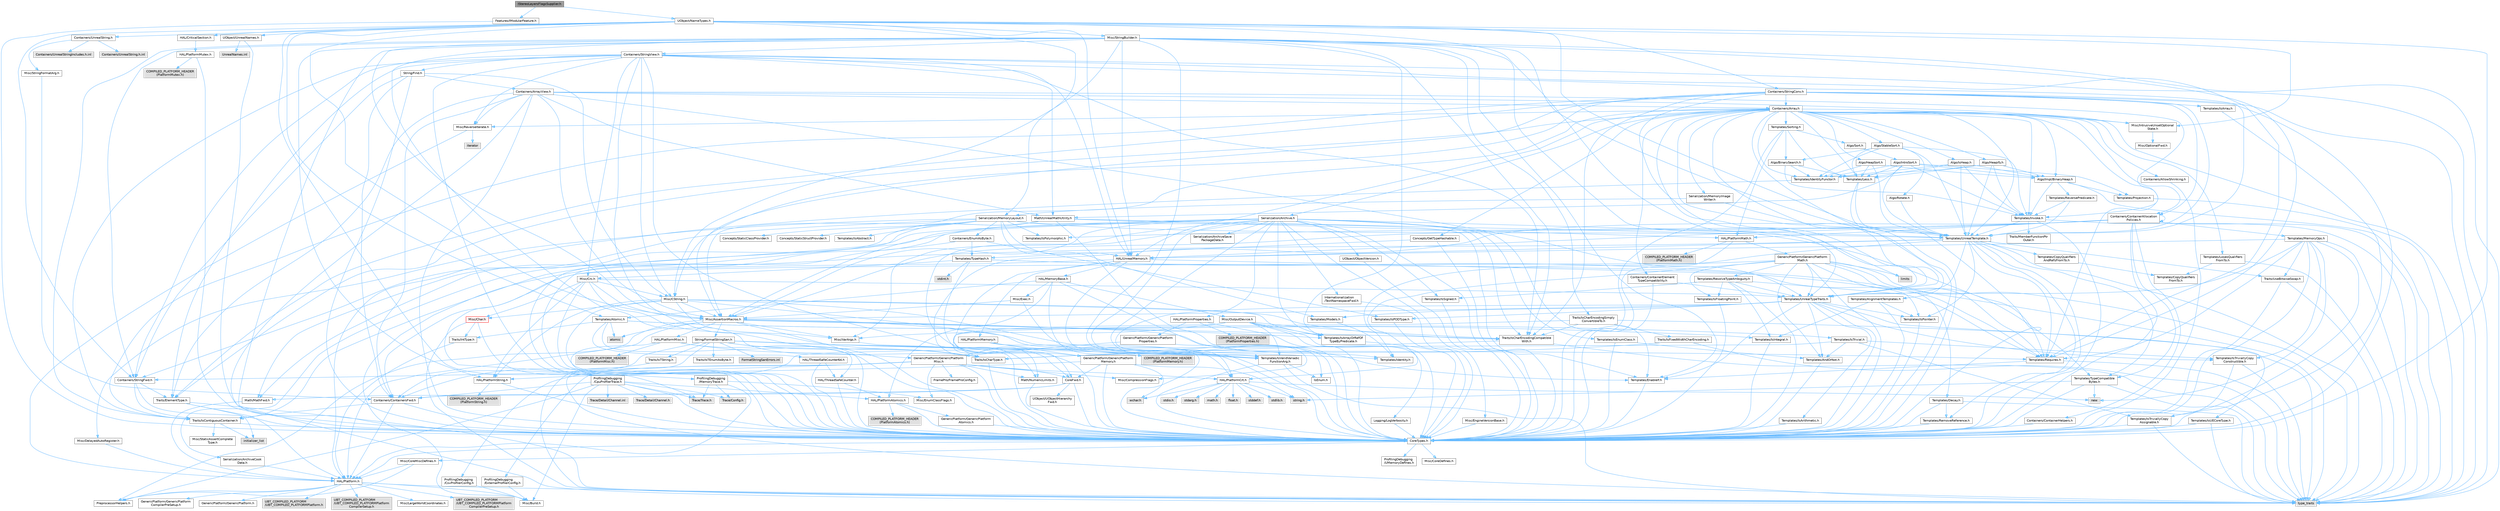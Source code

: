digraph "IStereoLayersFlagsSupplier.h"
{
 // INTERACTIVE_SVG=YES
 // LATEX_PDF_SIZE
  bgcolor="transparent";
  edge [fontname=Helvetica,fontsize=10,labelfontname=Helvetica,labelfontsize=10];
  node [fontname=Helvetica,fontsize=10,shape=box,height=0.2,width=0.4];
  Node1 [id="Node000001",label="IStereoLayersFlagsSupplier.h",height=0.2,width=0.4,color="gray40", fillcolor="grey60", style="filled", fontcolor="black",tooltip=" "];
  Node1 -> Node2 [id="edge1_Node000001_Node000002",color="steelblue1",style="solid",tooltip=" "];
  Node2 [id="Node000002",label="Features/IModularFeature.h",height=0.2,width=0.4,color="grey40", fillcolor="white", style="filled",URL="$de/d21/IModularFeature_8h.html",tooltip=" "];
  Node2 -> Node3 [id="edge2_Node000002_Node000003",color="steelblue1",style="solid",tooltip=" "];
  Node3 [id="Node000003",label="CoreTypes.h",height=0.2,width=0.4,color="grey40", fillcolor="white", style="filled",URL="$dc/dec/CoreTypes_8h.html",tooltip=" "];
  Node3 -> Node4 [id="edge3_Node000003_Node000004",color="steelblue1",style="solid",tooltip=" "];
  Node4 [id="Node000004",label="HAL/Platform.h",height=0.2,width=0.4,color="grey40", fillcolor="white", style="filled",URL="$d9/dd0/Platform_8h.html",tooltip=" "];
  Node4 -> Node5 [id="edge4_Node000004_Node000005",color="steelblue1",style="solid",tooltip=" "];
  Node5 [id="Node000005",label="Misc/Build.h",height=0.2,width=0.4,color="grey40", fillcolor="white", style="filled",URL="$d3/dbb/Build_8h.html",tooltip=" "];
  Node4 -> Node6 [id="edge5_Node000004_Node000006",color="steelblue1",style="solid",tooltip=" "];
  Node6 [id="Node000006",label="Misc/LargeWorldCoordinates.h",height=0.2,width=0.4,color="grey40", fillcolor="white", style="filled",URL="$d2/dcb/LargeWorldCoordinates_8h.html",tooltip=" "];
  Node4 -> Node7 [id="edge6_Node000004_Node000007",color="steelblue1",style="solid",tooltip=" "];
  Node7 [id="Node000007",label="type_traits",height=0.2,width=0.4,color="grey60", fillcolor="#E0E0E0", style="filled",tooltip=" "];
  Node4 -> Node8 [id="edge7_Node000004_Node000008",color="steelblue1",style="solid",tooltip=" "];
  Node8 [id="Node000008",label="PreprocessorHelpers.h",height=0.2,width=0.4,color="grey40", fillcolor="white", style="filled",URL="$db/ddb/PreprocessorHelpers_8h.html",tooltip=" "];
  Node4 -> Node9 [id="edge8_Node000004_Node000009",color="steelblue1",style="solid",tooltip=" "];
  Node9 [id="Node000009",label="UBT_COMPILED_PLATFORM\l/UBT_COMPILED_PLATFORMPlatform\lCompilerPreSetup.h",height=0.2,width=0.4,color="grey60", fillcolor="#E0E0E0", style="filled",tooltip=" "];
  Node4 -> Node10 [id="edge9_Node000004_Node000010",color="steelblue1",style="solid",tooltip=" "];
  Node10 [id="Node000010",label="GenericPlatform/GenericPlatform\lCompilerPreSetup.h",height=0.2,width=0.4,color="grey40", fillcolor="white", style="filled",URL="$d9/dc8/GenericPlatformCompilerPreSetup_8h.html",tooltip=" "];
  Node4 -> Node11 [id="edge10_Node000004_Node000011",color="steelblue1",style="solid",tooltip=" "];
  Node11 [id="Node000011",label="GenericPlatform/GenericPlatform.h",height=0.2,width=0.4,color="grey40", fillcolor="white", style="filled",URL="$d6/d84/GenericPlatform_8h.html",tooltip=" "];
  Node4 -> Node12 [id="edge11_Node000004_Node000012",color="steelblue1",style="solid",tooltip=" "];
  Node12 [id="Node000012",label="UBT_COMPILED_PLATFORM\l/UBT_COMPILED_PLATFORMPlatform.h",height=0.2,width=0.4,color="grey60", fillcolor="#E0E0E0", style="filled",tooltip=" "];
  Node4 -> Node13 [id="edge12_Node000004_Node000013",color="steelblue1",style="solid",tooltip=" "];
  Node13 [id="Node000013",label="UBT_COMPILED_PLATFORM\l/UBT_COMPILED_PLATFORMPlatform\lCompilerSetup.h",height=0.2,width=0.4,color="grey60", fillcolor="#E0E0E0", style="filled",tooltip=" "];
  Node3 -> Node14 [id="edge13_Node000003_Node000014",color="steelblue1",style="solid",tooltip=" "];
  Node14 [id="Node000014",label="ProfilingDebugging\l/UMemoryDefines.h",height=0.2,width=0.4,color="grey40", fillcolor="white", style="filled",URL="$d2/da2/UMemoryDefines_8h.html",tooltip=" "];
  Node3 -> Node15 [id="edge14_Node000003_Node000015",color="steelblue1",style="solid",tooltip=" "];
  Node15 [id="Node000015",label="Misc/CoreMiscDefines.h",height=0.2,width=0.4,color="grey40", fillcolor="white", style="filled",URL="$da/d38/CoreMiscDefines_8h.html",tooltip=" "];
  Node15 -> Node4 [id="edge15_Node000015_Node000004",color="steelblue1",style="solid",tooltip=" "];
  Node15 -> Node8 [id="edge16_Node000015_Node000008",color="steelblue1",style="solid",tooltip=" "];
  Node3 -> Node16 [id="edge17_Node000003_Node000016",color="steelblue1",style="solid",tooltip=" "];
  Node16 [id="Node000016",label="Misc/CoreDefines.h",height=0.2,width=0.4,color="grey40", fillcolor="white", style="filled",URL="$d3/dd2/CoreDefines_8h.html",tooltip=" "];
  Node1 -> Node17 [id="edge18_Node000001_Node000017",color="steelblue1",style="solid",tooltip=" "];
  Node17 [id="Node000017",label="UObject/NameTypes.h",height=0.2,width=0.4,color="grey40", fillcolor="white", style="filled",URL="$d6/d35/NameTypes_8h.html",tooltip=" "];
  Node17 -> Node3 [id="edge19_Node000017_Node000003",color="steelblue1",style="solid",tooltip=" "];
  Node17 -> Node18 [id="edge20_Node000017_Node000018",color="steelblue1",style="solid",tooltip=" "];
  Node18 [id="Node000018",label="Misc/AssertionMacros.h",height=0.2,width=0.4,color="grey40", fillcolor="white", style="filled",URL="$d0/dfa/AssertionMacros_8h.html",tooltip=" "];
  Node18 -> Node3 [id="edge21_Node000018_Node000003",color="steelblue1",style="solid",tooltip=" "];
  Node18 -> Node4 [id="edge22_Node000018_Node000004",color="steelblue1",style="solid",tooltip=" "];
  Node18 -> Node19 [id="edge23_Node000018_Node000019",color="steelblue1",style="solid",tooltip=" "];
  Node19 [id="Node000019",label="HAL/PlatformMisc.h",height=0.2,width=0.4,color="grey40", fillcolor="white", style="filled",URL="$d0/df5/PlatformMisc_8h.html",tooltip=" "];
  Node19 -> Node3 [id="edge24_Node000019_Node000003",color="steelblue1",style="solid",tooltip=" "];
  Node19 -> Node20 [id="edge25_Node000019_Node000020",color="steelblue1",style="solid",tooltip=" "];
  Node20 [id="Node000020",label="GenericPlatform/GenericPlatform\lMisc.h",height=0.2,width=0.4,color="grey40", fillcolor="white", style="filled",URL="$db/d9a/GenericPlatformMisc_8h.html",tooltip=" "];
  Node20 -> Node21 [id="edge26_Node000020_Node000021",color="steelblue1",style="solid",tooltip=" "];
  Node21 [id="Node000021",label="Containers/StringFwd.h",height=0.2,width=0.4,color="grey40", fillcolor="white", style="filled",URL="$df/d37/StringFwd_8h.html",tooltip=" "];
  Node21 -> Node3 [id="edge27_Node000021_Node000003",color="steelblue1",style="solid",tooltip=" "];
  Node21 -> Node22 [id="edge28_Node000021_Node000022",color="steelblue1",style="solid",tooltip=" "];
  Node22 [id="Node000022",label="Traits/ElementType.h",height=0.2,width=0.4,color="grey40", fillcolor="white", style="filled",URL="$d5/d4f/ElementType_8h.html",tooltip=" "];
  Node22 -> Node4 [id="edge29_Node000022_Node000004",color="steelblue1",style="solid",tooltip=" "];
  Node22 -> Node23 [id="edge30_Node000022_Node000023",color="steelblue1",style="solid",tooltip=" "];
  Node23 [id="Node000023",label="initializer_list",height=0.2,width=0.4,color="grey60", fillcolor="#E0E0E0", style="filled",tooltip=" "];
  Node22 -> Node7 [id="edge31_Node000022_Node000007",color="steelblue1",style="solid",tooltip=" "];
  Node21 -> Node24 [id="edge32_Node000021_Node000024",color="steelblue1",style="solid",tooltip=" "];
  Node24 [id="Node000024",label="Traits/IsContiguousContainer.h",height=0.2,width=0.4,color="grey40", fillcolor="white", style="filled",URL="$d5/d3c/IsContiguousContainer_8h.html",tooltip=" "];
  Node24 -> Node3 [id="edge33_Node000024_Node000003",color="steelblue1",style="solid",tooltip=" "];
  Node24 -> Node25 [id="edge34_Node000024_Node000025",color="steelblue1",style="solid",tooltip=" "];
  Node25 [id="Node000025",label="Misc/StaticAssertComplete\lType.h",height=0.2,width=0.4,color="grey40", fillcolor="white", style="filled",URL="$d5/d4e/StaticAssertCompleteType_8h.html",tooltip=" "];
  Node24 -> Node23 [id="edge35_Node000024_Node000023",color="steelblue1",style="solid",tooltip=" "];
  Node20 -> Node26 [id="edge36_Node000020_Node000026",color="steelblue1",style="solid",tooltip=" "];
  Node26 [id="Node000026",label="CoreFwd.h",height=0.2,width=0.4,color="grey40", fillcolor="white", style="filled",URL="$d1/d1e/CoreFwd_8h.html",tooltip=" "];
  Node26 -> Node3 [id="edge37_Node000026_Node000003",color="steelblue1",style="solid",tooltip=" "];
  Node26 -> Node27 [id="edge38_Node000026_Node000027",color="steelblue1",style="solid",tooltip=" "];
  Node27 [id="Node000027",label="Containers/ContainersFwd.h",height=0.2,width=0.4,color="grey40", fillcolor="white", style="filled",URL="$d4/d0a/ContainersFwd_8h.html",tooltip=" "];
  Node27 -> Node4 [id="edge39_Node000027_Node000004",color="steelblue1",style="solid",tooltip=" "];
  Node27 -> Node3 [id="edge40_Node000027_Node000003",color="steelblue1",style="solid",tooltip=" "];
  Node27 -> Node24 [id="edge41_Node000027_Node000024",color="steelblue1",style="solid",tooltip=" "];
  Node26 -> Node28 [id="edge42_Node000026_Node000028",color="steelblue1",style="solid",tooltip=" "];
  Node28 [id="Node000028",label="Math/MathFwd.h",height=0.2,width=0.4,color="grey40", fillcolor="white", style="filled",URL="$d2/d10/MathFwd_8h.html",tooltip=" "];
  Node28 -> Node4 [id="edge43_Node000028_Node000004",color="steelblue1",style="solid",tooltip=" "];
  Node26 -> Node29 [id="edge44_Node000026_Node000029",color="steelblue1",style="solid",tooltip=" "];
  Node29 [id="Node000029",label="UObject/UObjectHierarchy\lFwd.h",height=0.2,width=0.4,color="grey40", fillcolor="white", style="filled",URL="$d3/d13/UObjectHierarchyFwd_8h.html",tooltip=" "];
  Node20 -> Node3 [id="edge45_Node000020_Node000003",color="steelblue1",style="solid",tooltip=" "];
  Node20 -> Node30 [id="edge46_Node000020_Node000030",color="steelblue1",style="solid",tooltip=" "];
  Node30 [id="Node000030",label="FramePro/FrameProConfig.h",height=0.2,width=0.4,color="grey40", fillcolor="white", style="filled",URL="$d7/d90/FrameProConfig_8h.html",tooltip=" "];
  Node20 -> Node31 [id="edge47_Node000020_Node000031",color="steelblue1",style="solid",tooltip=" "];
  Node31 [id="Node000031",label="HAL/PlatformCrt.h",height=0.2,width=0.4,color="grey40", fillcolor="white", style="filled",URL="$d8/d75/PlatformCrt_8h.html",tooltip=" "];
  Node31 -> Node32 [id="edge48_Node000031_Node000032",color="steelblue1",style="solid",tooltip=" "];
  Node32 [id="Node000032",label="new",height=0.2,width=0.4,color="grey60", fillcolor="#E0E0E0", style="filled",tooltip=" "];
  Node31 -> Node33 [id="edge49_Node000031_Node000033",color="steelblue1",style="solid",tooltip=" "];
  Node33 [id="Node000033",label="wchar.h",height=0.2,width=0.4,color="grey60", fillcolor="#E0E0E0", style="filled",tooltip=" "];
  Node31 -> Node34 [id="edge50_Node000031_Node000034",color="steelblue1",style="solid",tooltip=" "];
  Node34 [id="Node000034",label="stddef.h",height=0.2,width=0.4,color="grey60", fillcolor="#E0E0E0", style="filled",tooltip=" "];
  Node31 -> Node35 [id="edge51_Node000031_Node000035",color="steelblue1",style="solid",tooltip=" "];
  Node35 [id="Node000035",label="stdlib.h",height=0.2,width=0.4,color="grey60", fillcolor="#E0E0E0", style="filled",tooltip=" "];
  Node31 -> Node36 [id="edge52_Node000031_Node000036",color="steelblue1",style="solid",tooltip=" "];
  Node36 [id="Node000036",label="stdio.h",height=0.2,width=0.4,color="grey60", fillcolor="#E0E0E0", style="filled",tooltip=" "];
  Node31 -> Node37 [id="edge53_Node000031_Node000037",color="steelblue1",style="solid",tooltip=" "];
  Node37 [id="Node000037",label="stdarg.h",height=0.2,width=0.4,color="grey60", fillcolor="#E0E0E0", style="filled",tooltip=" "];
  Node31 -> Node38 [id="edge54_Node000031_Node000038",color="steelblue1",style="solid",tooltip=" "];
  Node38 [id="Node000038",label="math.h",height=0.2,width=0.4,color="grey60", fillcolor="#E0E0E0", style="filled",tooltip=" "];
  Node31 -> Node39 [id="edge55_Node000031_Node000039",color="steelblue1",style="solid",tooltip=" "];
  Node39 [id="Node000039",label="float.h",height=0.2,width=0.4,color="grey60", fillcolor="#E0E0E0", style="filled",tooltip=" "];
  Node31 -> Node40 [id="edge56_Node000031_Node000040",color="steelblue1",style="solid",tooltip=" "];
  Node40 [id="Node000040",label="string.h",height=0.2,width=0.4,color="grey60", fillcolor="#E0E0E0", style="filled",tooltip=" "];
  Node20 -> Node41 [id="edge57_Node000020_Node000041",color="steelblue1",style="solid",tooltip=" "];
  Node41 [id="Node000041",label="Math/NumericLimits.h",height=0.2,width=0.4,color="grey40", fillcolor="white", style="filled",URL="$df/d1b/NumericLimits_8h.html",tooltip=" "];
  Node41 -> Node3 [id="edge58_Node000041_Node000003",color="steelblue1",style="solid",tooltip=" "];
  Node20 -> Node42 [id="edge59_Node000020_Node000042",color="steelblue1",style="solid",tooltip=" "];
  Node42 [id="Node000042",label="Misc/CompressionFlags.h",height=0.2,width=0.4,color="grey40", fillcolor="white", style="filled",URL="$d9/d76/CompressionFlags_8h.html",tooltip=" "];
  Node20 -> Node43 [id="edge60_Node000020_Node000043",color="steelblue1",style="solid",tooltip=" "];
  Node43 [id="Node000043",label="Misc/EnumClassFlags.h",height=0.2,width=0.4,color="grey40", fillcolor="white", style="filled",URL="$d8/de7/EnumClassFlags_8h.html",tooltip=" "];
  Node20 -> Node44 [id="edge61_Node000020_Node000044",color="steelblue1",style="solid",tooltip=" "];
  Node44 [id="Node000044",label="ProfilingDebugging\l/CsvProfilerConfig.h",height=0.2,width=0.4,color="grey40", fillcolor="white", style="filled",URL="$d3/d88/CsvProfilerConfig_8h.html",tooltip=" "];
  Node44 -> Node5 [id="edge62_Node000044_Node000005",color="steelblue1",style="solid",tooltip=" "];
  Node20 -> Node45 [id="edge63_Node000020_Node000045",color="steelblue1",style="solid",tooltip=" "];
  Node45 [id="Node000045",label="ProfilingDebugging\l/ExternalProfilerConfig.h",height=0.2,width=0.4,color="grey40", fillcolor="white", style="filled",URL="$d3/dbb/ExternalProfilerConfig_8h.html",tooltip=" "];
  Node45 -> Node5 [id="edge64_Node000045_Node000005",color="steelblue1",style="solid",tooltip=" "];
  Node19 -> Node46 [id="edge65_Node000019_Node000046",color="steelblue1",style="solid",tooltip=" "];
  Node46 [id="Node000046",label="COMPILED_PLATFORM_HEADER\l(PlatformMisc.h)",height=0.2,width=0.4,color="grey60", fillcolor="#E0E0E0", style="filled",tooltip=" "];
  Node19 -> Node47 [id="edge66_Node000019_Node000047",color="steelblue1",style="solid",tooltip=" "];
  Node47 [id="Node000047",label="ProfilingDebugging\l/CpuProfilerTrace.h",height=0.2,width=0.4,color="grey40", fillcolor="white", style="filled",URL="$da/dcb/CpuProfilerTrace_8h.html",tooltip=" "];
  Node47 -> Node3 [id="edge67_Node000047_Node000003",color="steelblue1",style="solid",tooltip=" "];
  Node47 -> Node27 [id="edge68_Node000047_Node000027",color="steelblue1",style="solid",tooltip=" "];
  Node47 -> Node48 [id="edge69_Node000047_Node000048",color="steelblue1",style="solid",tooltip=" "];
  Node48 [id="Node000048",label="HAL/PlatformAtomics.h",height=0.2,width=0.4,color="grey40", fillcolor="white", style="filled",URL="$d3/d36/PlatformAtomics_8h.html",tooltip=" "];
  Node48 -> Node3 [id="edge70_Node000048_Node000003",color="steelblue1",style="solid",tooltip=" "];
  Node48 -> Node49 [id="edge71_Node000048_Node000049",color="steelblue1",style="solid",tooltip=" "];
  Node49 [id="Node000049",label="GenericPlatform/GenericPlatform\lAtomics.h",height=0.2,width=0.4,color="grey40", fillcolor="white", style="filled",URL="$da/d72/GenericPlatformAtomics_8h.html",tooltip=" "];
  Node49 -> Node3 [id="edge72_Node000049_Node000003",color="steelblue1",style="solid",tooltip=" "];
  Node48 -> Node50 [id="edge73_Node000048_Node000050",color="steelblue1",style="solid",tooltip=" "];
  Node50 [id="Node000050",label="COMPILED_PLATFORM_HEADER\l(PlatformAtomics.h)",height=0.2,width=0.4,color="grey60", fillcolor="#E0E0E0", style="filled",tooltip=" "];
  Node47 -> Node8 [id="edge74_Node000047_Node000008",color="steelblue1",style="solid",tooltip=" "];
  Node47 -> Node5 [id="edge75_Node000047_Node000005",color="steelblue1",style="solid",tooltip=" "];
  Node47 -> Node51 [id="edge76_Node000047_Node000051",color="steelblue1",style="solid",tooltip=" "];
  Node51 [id="Node000051",label="Trace/Config.h",height=0.2,width=0.4,color="grey60", fillcolor="#E0E0E0", style="filled",tooltip=" "];
  Node47 -> Node52 [id="edge77_Node000047_Node000052",color="steelblue1",style="solid",tooltip=" "];
  Node52 [id="Node000052",label="Trace/Detail/Channel.h",height=0.2,width=0.4,color="grey60", fillcolor="#E0E0E0", style="filled",tooltip=" "];
  Node47 -> Node53 [id="edge78_Node000047_Node000053",color="steelblue1",style="solid",tooltip=" "];
  Node53 [id="Node000053",label="Trace/Detail/Channel.inl",height=0.2,width=0.4,color="grey60", fillcolor="#E0E0E0", style="filled",tooltip=" "];
  Node47 -> Node54 [id="edge79_Node000047_Node000054",color="steelblue1",style="solid",tooltip=" "];
  Node54 [id="Node000054",label="Trace/Trace.h",height=0.2,width=0.4,color="grey60", fillcolor="#E0E0E0", style="filled",tooltip=" "];
  Node18 -> Node8 [id="edge80_Node000018_Node000008",color="steelblue1",style="solid",tooltip=" "];
  Node18 -> Node55 [id="edge81_Node000018_Node000055",color="steelblue1",style="solid",tooltip=" "];
  Node55 [id="Node000055",label="Templates/EnableIf.h",height=0.2,width=0.4,color="grey40", fillcolor="white", style="filled",URL="$d7/d60/EnableIf_8h.html",tooltip=" "];
  Node55 -> Node3 [id="edge82_Node000055_Node000003",color="steelblue1",style="solid",tooltip=" "];
  Node18 -> Node56 [id="edge83_Node000018_Node000056",color="steelblue1",style="solid",tooltip=" "];
  Node56 [id="Node000056",label="Templates/IsArrayOrRefOf\lTypeByPredicate.h",height=0.2,width=0.4,color="grey40", fillcolor="white", style="filled",URL="$d6/da1/IsArrayOrRefOfTypeByPredicate_8h.html",tooltip=" "];
  Node56 -> Node3 [id="edge84_Node000056_Node000003",color="steelblue1",style="solid",tooltip=" "];
  Node18 -> Node57 [id="edge85_Node000018_Node000057",color="steelblue1",style="solid",tooltip=" "];
  Node57 [id="Node000057",label="Templates/IsValidVariadic\lFunctionArg.h",height=0.2,width=0.4,color="grey40", fillcolor="white", style="filled",URL="$d0/dc8/IsValidVariadicFunctionArg_8h.html",tooltip=" "];
  Node57 -> Node3 [id="edge86_Node000057_Node000003",color="steelblue1",style="solid",tooltip=" "];
  Node57 -> Node58 [id="edge87_Node000057_Node000058",color="steelblue1",style="solid",tooltip=" "];
  Node58 [id="Node000058",label="IsEnum.h",height=0.2,width=0.4,color="grey40", fillcolor="white", style="filled",URL="$d4/de5/IsEnum_8h.html",tooltip=" "];
  Node57 -> Node7 [id="edge88_Node000057_Node000007",color="steelblue1",style="solid",tooltip=" "];
  Node18 -> Node59 [id="edge89_Node000018_Node000059",color="steelblue1",style="solid",tooltip=" "];
  Node59 [id="Node000059",label="Traits/IsCharEncodingCompatible\lWith.h",height=0.2,width=0.4,color="grey40", fillcolor="white", style="filled",URL="$df/dd1/IsCharEncodingCompatibleWith_8h.html",tooltip=" "];
  Node59 -> Node7 [id="edge90_Node000059_Node000007",color="steelblue1",style="solid",tooltip=" "];
  Node59 -> Node60 [id="edge91_Node000059_Node000060",color="steelblue1",style="solid",tooltip=" "];
  Node60 [id="Node000060",label="Traits/IsCharType.h",height=0.2,width=0.4,color="grey40", fillcolor="white", style="filled",URL="$db/d51/IsCharType_8h.html",tooltip=" "];
  Node60 -> Node3 [id="edge92_Node000060_Node000003",color="steelblue1",style="solid",tooltip=" "];
  Node18 -> Node61 [id="edge93_Node000018_Node000061",color="steelblue1",style="solid",tooltip=" "];
  Node61 [id="Node000061",label="Misc/VarArgs.h",height=0.2,width=0.4,color="grey40", fillcolor="white", style="filled",URL="$d5/d6f/VarArgs_8h.html",tooltip=" "];
  Node61 -> Node3 [id="edge94_Node000061_Node000003",color="steelblue1",style="solid",tooltip=" "];
  Node18 -> Node62 [id="edge95_Node000018_Node000062",color="steelblue1",style="solid",tooltip=" "];
  Node62 [id="Node000062",label="String/FormatStringSan.h",height=0.2,width=0.4,color="grey40", fillcolor="white", style="filled",URL="$d3/d8b/FormatStringSan_8h.html",tooltip=" "];
  Node62 -> Node7 [id="edge96_Node000062_Node000007",color="steelblue1",style="solid",tooltip=" "];
  Node62 -> Node3 [id="edge97_Node000062_Node000003",color="steelblue1",style="solid",tooltip=" "];
  Node62 -> Node63 [id="edge98_Node000062_Node000063",color="steelblue1",style="solid",tooltip=" "];
  Node63 [id="Node000063",label="Templates/Requires.h",height=0.2,width=0.4,color="grey40", fillcolor="white", style="filled",URL="$dc/d96/Requires_8h.html",tooltip=" "];
  Node63 -> Node55 [id="edge99_Node000063_Node000055",color="steelblue1",style="solid",tooltip=" "];
  Node63 -> Node7 [id="edge100_Node000063_Node000007",color="steelblue1",style="solid",tooltip=" "];
  Node62 -> Node64 [id="edge101_Node000062_Node000064",color="steelblue1",style="solid",tooltip=" "];
  Node64 [id="Node000064",label="Templates/Identity.h",height=0.2,width=0.4,color="grey40", fillcolor="white", style="filled",URL="$d0/dd5/Identity_8h.html",tooltip=" "];
  Node62 -> Node57 [id="edge102_Node000062_Node000057",color="steelblue1",style="solid",tooltip=" "];
  Node62 -> Node60 [id="edge103_Node000062_Node000060",color="steelblue1",style="solid",tooltip=" "];
  Node62 -> Node65 [id="edge104_Node000062_Node000065",color="steelblue1",style="solid",tooltip=" "];
  Node65 [id="Node000065",label="Traits/IsTEnumAsByte.h",height=0.2,width=0.4,color="grey40", fillcolor="white", style="filled",URL="$d1/de6/IsTEnumAsByte_8h.html",tooltip=" "];
  Node62 -> Node66 [id="edge105_Node000062_Node000066",color="steelblue1",style="solid",tooltip=" "];
  Node66 [id="Node000066",label="Traits/IsTString.h",height=0.2,width=0.4,color="grey40", fillcolor="white", style="filled",URL="$d0/df8/IsTString_8h.html",tooltip=" "];
  Node66 -> Node27 [id="edge106_Node000066_Node000027",color="steelblue1",style="solid",tooltip=" "];
  Node62 -> Node27 [id="edge107_Node000062_Node000027",color="steelblue1",style="solid",tooltip=" "];
  Node62 -> Node67 [id="edge108_Node000062_Node000067",color="steelblue1",style="solid",tooltip=" "];
  Node67 [id="Node000067",label="FormatStringSanErrors.inl",height=0.2,width=0.4,color="grey60", fillcolor="#E0E0E0", style="filled",tooltip=" "];
  Node18 -> Node68 [id="edge109_Node000018_Node000068",color="steelblue1",style="solid",tooltip=" "];
  Node68 [id="Node000068",label="atomic",height=0.2,width=0.4,color="grey60", fillcolor="#E0E0E0", style="filled",tooltip=" "];
  Node17 -> Node69 [id="edge110_Node000017_Node000069",color="steelblue1",style="solid",tooltip=" "];
  Node69 [id="Node000069",label="HAL/UnrealMemory.h",height=0.2,width=0.4,color="grey40", fillcolor="white", style="filled",URL="$d9/d96/UnrealMemory_8h.html",tooltip=" "];
  Node69 -> Node3 [id="edge111_Node000069_Node000003",color="steelblue1",style="solid",tooltip=" "];
  Node69 -> Node70 [id="edge112_Node000069_Node000070",color="steelblue1",style="solid",tooltip=" "];
  Node70 [id="Node000070",label="GenericPlatform/GenericPlatform\lMemory.h",height=0.2,width=0.4,color="grey40", fillcolor="white", style="filled",URL="$dd/d22/GenericPlatformMemory_8h.html",tooltip=" "];
  Node70 -> Node26 [id="edge113_Node000070_Node000026",color="steelblue1",style="solid",tooltip=" "];
  Node70 -> Node3 [id="edge114_Node000070_Node000003",color="steelblue1",style="solid",tooltip=" "];
  Node70 -> Node71 [id="edge115_Node000070_Node000071",color="steelblue1",style="solid",tooltip=" "];
  Node71 [id="Node000071",label="HAL/PlatformString.h",height=0.2,width=0.4,color="grey40", fillcolor="white", style="filled",URL="$db/db5/PlatformString_8h.html",tooltip=" "];
  Node71 -> Node3 [id="edge116_Node000071_Node000003",color="steelblue1",style="solid",tooltip=" "];
  Node71 -> Node72 [id="edge117_Node000071_Node000072",color="steelblue1",style="solid",tooltip=" "];
  Node72 [id="Node000072",label="COMPILED_PLATFORM_HEADER\l(PlatformString.h)",height=0.2,width=0.4,color="grey60", fillcolor="#E0E0E0", style="filled",tooltip=" "];
  Node70 -> Node40 [id="edge118_Node000070_Node000040",color="steelblue1",style="solid",tooltip=" "];
  Node70 -> Node33 [id="edge119_Node000070_Node000033",color="steelblue1",style="solid",tooltip=" "];
  Node69 -> Node73 [id="edge120_Node000069_Node000073",color="steelblue1",style="solid",tooltip=" "];
  Node73 [id="Node000073",label="HAL/MemoryBase.h",height=0.2,width=0.4,color="grey40", fillcolor="white", style="filled",URL="$d6/d9f/MemoryBase_8h.html",tooltip=" "];
  Node73 -> Node3 [id="edge121_Node000073_Node000003",color="steelblue1",style="solid",tooltip=" "];
  Node73 -> Node48 [id="edge122_Node000073_Node000048",color="steelblue1",style="solid",tooltip=" "];
  Node73 -> Node31 [id="edge123_Node000073_Node000031",color="steelblue1",style="solid",tooltip=" "];
  Node73 -> Node74 [id="edge124_Node000073_Node000074",color="steelblue1",style="solid",tooltip=" "];
  Node74 [id="Node000074",label="Misc/Exec.h",height=0.2,width=0.4,color="grey40", fillcolor="white", style="filled",URL="$de/ddb/Exec_8h.html",tooltip=" "];
  Node74 -> Node3 [id="edge125_Node000074_Node000003",color="steelblue1",style="solid",tooltip=" "];
  Node74 -> Node18 [id="edge126_Node000074_Node000018",color="steelblue1",style="solid",tooltip=" "];
  Node73 -> Node75 [id="edge127_Node000073_Node000075",color="steelblue1",style="solid",tooltip=" "];
  Node75 [id="Node000075",label="Misc/OutputDevice.h",height=0.2,width=0.4,color="grey40", fillcolor="white", style="filled",URL="$d7/d32/OutputDevice_8h.html",tooltip=" "];
  Node75 -> Node26 [id="edge128_Node000075_Node000026",color="steelblue1",style="solid",tooltip=" "];
  Node75 -> Node3 [id="edge129_Node000075_Node000003",color="steelblue1",style="solid",tooltip=" "];
  Node75 -> Node76 [id="edge130_Node000075_Node000076",color="steelblue1",style="solid",tooltip=" "];
  Node76 [id="Node000076",label="Logging/LogVerbosity.h",height=0.2,width=0.4,color="grey40", fillcolor="white", style="filled",URL="$d2/d8f/LogVerbosity_8h.html",tooltip=" "];
  Node76 -> Node3 [id="edge131_Node000076_Node000003",color="steelblue1",style="solid",tooltip=" "];
  Node75 -> Node61 [id="edge132_Node000075_Node000061",color="steelblue1",style="solid",tooltip=" "];
  Node75 -> Node56 [id="edge133_Node000075_Node000056",color="steelblue1",style="solid",tooltip=" "];
  Node75 -> Node57 [id="edge134_Node000075_Node000057",color="steelblue1",style="solid",tooltip=" "];
  Node75 -> Node59 [id="edge135_Node000075_Node000059",color="steelblue1",style="solid",tooltip=" "];
  Node73 -> Node77 [id="edge136_Node000073_Node000077",color="steelblue1",style="solid",tooltip=" "];
  Node77 [id="Node000077",label="Templates/Atomic.h",height=0.2,width=0.4,color="grey40", fillcolor="white", style="filled",URL="$d3/d91/Atomic_8h.html",tooltip=" "];
  Node77 -> Node78 [id="edge137_Node000077_Node000078",color="steelblue1",style="solid",tooltip=" "];
  Node78 [id="Node000078",label="HAL/ThreadSafeCounter.h",height=0.2,width=0.4,color="grey40", fillcolor="white", style="filled",URL="$dc/dc9/ThreadSafeCounter_8h.html",tooltip=" "];
  Node78 -> Node3 [id="edge138_Node000078_Node000003",color="steelblue1",style="solid",tooltip=" "];
  Node78 -> Node48 [id="edge139_Node000078_Node000048",color="steelblue1",style="solid",tooltip=" "];
  Node77 -> Node79 [id="edge140_Node000077_Node000079",color="steelblue1",style="solid",tooltip=" "];
  Node79 [id="Node000079",label="HAL/ThreadSafeCounter64.h",height=0.2,width=0.4,color="grey40", fillcolor="white", style="filled",URL="$d0/d12/ThreadSafeCounter64_8h.html",tooltip=" "];
  Node79 -> Node3 [id="edge141_Node000079_Node000003",color="steelblue1",style="solid",tooltip=" "];
  Node79 -> Node78 [id="edge142_Node000079_Node000078",color="steelblue1",style="solid",tooltip=" "];
  Node77 -> Node80 [id="edge143_Node000077_Node000080",color="steelblue1",style="solid",tooltip=" "];
  Node80 [id="Node000080",label="Templates/IsIntegral.h",height=0.2,width=0.4,color="grey40", fillcolor="white", style="filled",URL="$da/d64/IsIntegral_8h.html",tooltip=" "];
  Node80 -> Node3 [id="edge144_Node000080_Node000003",color="steelblue1",style="solid",tooltip=" "];
  Node77 -> Node81 [id="edge145_Node000077_Node000081",color="steelblue1",style="solid",tooltip=" "];
  Node81 [id="Node000081",label="Templates/IsTrivial.h",height=0.2,width=0.4,color="grey40", fillcolor="white", style="filled",URL="$da/d4c/IsTrivial_8h.html",tooltip=" "];
  Node81 -> Node82 [id="edge146_Node000081_Node000082",color="steelblue1",style="solid",tooltip=" "];
  Node82 [id="Node000082",label="Templates/AndOrNot.h",height=0.2,width=0.4,color="grey40", fillcolor="white", style="filled",URL="$db/d0a/AndOrNot_8h.html",tooltip=" "];
  Node82 -> Node3 [id="edge147_Node000082_Node000003",color="steelblue1",style="solid",tooltip=" "];
  Node81 -> Node83 [id="edge148_Node000081_Node000083",color="steelblue1",style="solid",tooltip=" "];
  Node83 [id="Node000083",label="Templates/IsTriviallyCopy\lConstructible.h",height=0.2,width=0.4,color="grey40", fillcolor="white", style="filled",URL="$d3/d78/IsTriviallyCopyConstructible_8h.html",tooltip=" "];
  Node83 -> Node3 [id="edge149_Node000083_Node000003",color="steelblue1",style="solid",tooltip=" "];
  Node83 -> Node7 [id="edge150_Node000083_Node000007",color="steelblue1",style="solid",tooltip=" "];
  Node81 -> Node84 [id="edge151_Node000081_Node000084",color="steelblue1",style="solid",tooltip=" "];
  Node84 [id="Node000084",label="Templates/IsTriviallyCopy\lAssignable.h",height=0.2,width=0.4,color="grey40", fillcolor="white", style="filled",URL="$d2/df2/IsTriviallyCopyAssignable_8h.html",tooltip=" "];
  Node84 -> Node3 [id="edge152_Node000084_Node000003",color="steelblue1",style="solid",tooltip=" "];
  Node84 -> Node7 [id="edge153_Node000084_Node000007",color="steelblue1",style="solid",tooltip=" "];
  Node81 -> Node7 [id="edge154_Node000081_Node000007",color="steelblue1",style="solid",tooltip=" "];
  Node77 -> Node85 [id="edge155_Node000077_Node000085",color="steelblue1",style="solid",tooltip=" "];
  Node85 [id="Node000085",label="Traits/IntType.h",height=0.2,width=0.4,color="grey40", fillcolor="white", style="filled",URL="$d7/deb/IntType_8h.html",tooltip=" "];
  Node85 -> Node4 [id="edge156_Node000085_Node000004",color="steelblue1",style="solid",tooltip=" "];
  Node77 -> Node68 [id="edge157_Node000077_Node000068",color="steelblue1",style="solid",tooltip=" "];
  Node69 -> Node86 [id="edge158_Node000069_Node000086",color="steelblue1",style="solid",tooltip=" "];
  Node86 [id="Node000086",label="HAL/PlatformMemory.h",height=0.2,width=0.4,color="grey40", fillcolor="white", style="filled",URL="$de/d68/PlatformMemory_8h.html",tooltip=" "];
  Node86 -> Node3 [id="edge159_Node000086_Node000003",color="steelblue1",style="solid",tooltip=" "];
  Node86 -> Node70 [id="edge160_Node000086_Node000070",color="steelblue1",style="solid",tooltip=" "];
  Node86 -> Node87 [id="edge161_Node000086_Node000087",color="steelblue1",style="solid",tooltip=" "];
  Node87 [id="Node000087",label="COMPILED_PLATFORM_HEADER\l(PlatformMemory.h)",height=0.2,width=0.4,color="grey60", fillcolor="#E0E0E0", style="filled",tooltip=" "];
  Node69 -> Node88 [id="edge162_Node000069_Node000088",color="steelblue1",style="solid",tooltip=" "];
  Node88 [id="Node000088",label="ProfilingDebugging\l/MemoryTrace.h",height=0.2,width=0.4,color="grey40", fillcolor="white", style="filled",URL="$da/dd7/MemoryTrace_8h.html",tooltip=" "];
  Node88 -> Node4 [id="edge163_Node000088_Node000004",color="steelblue1",style="solid",tooltip=" "];
  Node88 -> Node43 [id="edge164_Node000088_Node000043",color="steelblue1",style="solid",tooltip=" "];
  Node88 -> Node51 [id="edge165_Node000088_Node000051",color="steelblue1",style="solid",tooltip=" "];
  Node88 -> Node54 [id="edge166_Node000088_Node000054",color="steelblue1",style="solid",tooltip=" "];
  Node69 -> Node89 [id="edge167_Node000069_Node000089",color="steelblue1",style="solid",tooltip=" "];
  Node89 [id="Node000089",label="Templates/IsPointer.h",height=0.2,width=0.4,color="grey40", fillcolor="white", style="filled",URL="$d7/d05/IsPointer_8h.html",tooltip=" "];
  Node89 -> Node3 [id="edge168_Node000089_Node000003",color="steelblue1",style="solid",tooltip=" "];
  Node17 -> Node90 [id="edge169_Node000017_Node000090",color="steelblue1",style="solid",tooltip=" "];
  Node90 [id="Node000090",label="Templates/UnrealTypeTraits.h",height=0.2,width=0.4,color="grey40", fillcolor="white", style="filled",URL="$d2/d2d/UnrealTypeTraits_8h.html",tooltip=" "];
  Node90 -> Node3 [id="edge170_Node000090_Node000003",color="steelblue1",style="solid",tooltip=" "];
  Node90 -> Node89 [id="edge171_Node000090_Node000089",color="steelblue1",style="solid",tooltip=" "];
  Node90 -> Node18 [id="edge172_Node000090_Node000018",color="steelblue1",style="solid",tooltip=" "];
  Node90 -> Node82 [id="edge173_Node000090_Node000082",color="steelblue1",style="solid",tooltip=" "];
  Node90 -> Node55 [id="edge174_Node000090_Node000055",color="steelblue1",style="solid",tooltip=" "];
  Node90 -> Node91 [id="edge175_Node000090_Node000091",color="steelblue1",style="solid",tooltip=" "];
  Node91 [id="Node000091",label="Templates/IsArithmetic.h",height=0.2,width=0.4,color="grey40", fillcolor="white", style="filled",URL="$d2/d5d/IsArithmetic_8h.html",tooltip=" "];
  Node91 -> Node3 [id="edge176_Node000091_Node000003",color="steelblue1",style="solid",tooltip=" "];
  Node90 -> Node58 [id="edge177_Node000090_Node000058",color="steelblue1",style="solid",tooltip=" "];
  Node90 -> Node92 [id="edge178_Node000090_Node000092",color="steelblue1",style="solid",tooltip=" "];
  Node92 [id="Node000092",label="Templates/Models.h",height=0.2,width=0.4,color="grey40", fillcolor="white", style="filled",URL="$d3/d0c/Models_8h.html",tooltip=" "];
  Node92 -> Node64 [id="edge179_Node000092_Node000064",color="steelblue1",style="solid",tooltip=" "];
  Node90 -> Node93 [id="edge180_Node000090_Node000093",color="steelblue1",style="solid",tooltip=" "];
  Node93 [id="Node000093",label="Templates/IsPODType.h",height=0.2,width=0.4,color="grey40", fillcolor="white", style="filled",URL="$d7/db1/IsPODType_8h.html",tooltip=" "];
  Node93 -> Node3 [id="edge181_Node000093_Node000003",color="steelblue1",style="solid",tooltip=" "];
  Node90 -> Node94 [id="edge182_Node000090_Node000094",color="steelblue1",style="solid",tooltip=" "];
  Node94 [id="Node000094",label="Templates/IsUECoreType.h",height=0.2,width=0.4,color="grey40", fillcolor="white", style="filled",URL="$d1/db8/IsUECoreType_8h.html",tooltip=" "];
  Node94 -> Node3 [id="edge183_Node000094_Node000003",color="steelblue1",style="solid",tooltip=" "];
  Node94 -> Node7 [id="edge184_Node000094_Node000007",color="steelblue1",style="solid",tooltip=" "];
  Node90 -> Node83 [id="edge185_Node000090_Node000083",color="steelblue1",style="solid",tooltip=" "];
  Node17 -> Node95 [id="edge186_Node000017_Node000095",color="steelblue1",style="solid",tooltip=" "];
  Node95 [id="Node000095",label="Templates/UnrealTemplate.h",height=0.2,width=0.4,color="grey40", fillcolor="white", style="filled",URL="$d4/d24/UnrealTemplate_8h.html",tooltip=" "];
  Node95 -> Node3 [id="edge187_Node000095_Node000003",color="steelblue1",style="solid",tooltip=" "];
  Node95 -> Node89 [id="edge188_Node000095_Node000089",color="steelblue1",style="solid",tooltip=" "];
  Node95 -> Node69 [id="edge189_Node000095_Node000069",color="steelblue1",style="solid",tooltip=" "];
  Node95 -> Node96 [id="edge190_Node000095_Node000096",color="steelblue1",style="solid",tooltip=" "];
  Node96 [id="Node000096",label="Templates/CopyQualifiers\lAndRefsFromTo.h",height=0.2,width=0.4,color="grey40", fillcolor="white", style="filled",URL="$d3/db3/CopyQualifiersAndRefsFromTo_8h.html",tooltip=" "];
  Node96 -> Node97 [id="edge191_Node000096_Node000097",color="steelblue1",style="solid",tooltip=" "];
  Node97 [id="Node000097",label="Templates/CopyQualifiers\lFromTo.h",height=0.2,width=0.4,color="grey40", fillcolor="white", style="filled",URL="$d5/db4/CopyQualifiersFromTo_8h.html",tooltip=" "];
  Node95 -> Node90 [id="edge192_Node000095_Node000090",color="steelblue1",style="solid",tooltip=" "];
  Node95 -> Node98 [id="edge193_Node000095_Node000098",color="steelblue1",style="solid",tooltip=" "];
  Node98 [id="Node000098",label="Templates/RemoveReference.h",height=0.2,width=0.4,color="grey40", fillcolor="white", style="filled",URL="$da/dbe/RemoveReference_8h.html",tooltip=" "];
  Node98 -> Node3 [id="edge194_Node000098_Node000003",color="steelblue1",style="solid",tooltip=" "];
  Node95 -> Node63 [id="edge195_Node000095_Node000063",color="steelblue1",style="solid",tooltip=" "];
  Node95 -> Node99 [id="edge196_Node000095_Node000099",color="steelblue1",style="solid",tooltip=" "];
  Node99 [id="Node000099",label="Templates/TypeCompatible\lBytes.h",height=0.2,width=0.4,color="grey40", fillcolor="white", style="filled",URL="$df/d0a/TypeCompatibleBytes_8h.html",tooltip=" "];
  Node99 -> Node3 [id="edge197_Node000099_Node000003",color="steelblue1",style="solid",tooltip=" "];
  Node99 -> Node40 [id="edge198_Node000099_Node000040",color="steelblue1",style="solid",tooltip=" "];
  Node99 -> Node32 [id="edge199_Node000099_Node000032",color="steelblue1",style="solid",tooltip=" "];
  Node99 -> Node7 [id="edge200_Node000099_Node000007",color="steelblue1",style="solid",tooltip=" "];
  Node95 -> Node64 [id="edge201_Node000095_Node000064",color="steelblue1",style="solid",tooltip=" "];
  Node95 -> Node24 [id="edge202_Node000095_Node000024",color="steelblue1",style="solid",tooltip=" "];
  Node95 -> Node100 [id="edge203_Node000095_Node000100",color="steelblue1",style="solid",tooltip=" "];
  Node100 [id="Node000100",label="Traits/UseBitwiseSwap.h",height=0.2,width=0.4,color="grey40", fillcolor="white", style="filled",URL="$db/df3/UseBitwiseSwap_8h.html",tooltip=" "];
  Node100 -> Node3 [id="edge204_Node000100_Node000003",color="steelblue1",style="solid",tooltip=" "];
  Node100 -> Node7 [id="edge205_Node000100_Node000007",color="steelblue1",style="solid",tooltip=" "];
  Node95 -> Node7 [id="edge206_Node000095_Node000007",color="steelblue1",style="solid",tooltip=" "];
  Node17 -> Node101 [id="edge207_Node000017_Node000101",color="steelblue1",style="solid",tooltip=" "];
  Node101 [id="Node000101",label="Containers/UnrealString.h",height=0.2,width=0.4,color="grey40", fillcolor="white", style="filled",URL="$d5/dba/UnrealString_8h.html",tooltip=" "];
  Node101 -> Node102 [id="edge208_Node000101_Node000102",color="steelblue1",style="solid",tooltip=" "];
  Node102 [id="Node000102",label="Containers/UnrealStringIncludes.h.inl",height=0.2,width=0.4,color="grey60", fillcolor="#E0E0E0", style="filled",tooltip=" "];
  Node101 -> Node103 [id="edge209_Node000101_Node000103",color="steelblue1",style="solid",tooltip=" "];
  Node103 [id="Node000103",label="Containers/UnrealString.h.inl",height=0.2,width=0.4,color="grey60", fillcolor="#E0E0E0", style="filled",tooltip=" "];
  Node101 -> Node104 [id="edge210_Node000101_Node000104",color="steelblue1",style="solid",tooltip=" "];
  Node104 [id="Node000104",label="Misc/StringFormatArg.h",height=0.2,width=0.4,color="grey40", fillcolor="white", style="filled",URL="$d2/d16/StringFormatArg_8h.html",tooltip=" "];
  Node104 -> Node27 [id="edge211_Node000104_Node000027",color="steelblue1",style="solid",tooltip=" "];
  Node17 -> Node105 [id="edge212_Node000017_Node000105",color="steelblue1",style="solid",tooltip=" "];
  Node105 [id="Node000105",label="HAL/CriticalSection.h",height=0.2,width=0.4,color="grey40", fillcolor="white", style="filled",URL="$d6/d90/CriticalSection_8h.html",tooltip=" "];
  Node105 -> Node106 [id="edge213_Node000105_Node000106",color="steelblue1",style="solid",tooltip=" "];
  Node106 [id="Node000106",label="HAL/PlatformMutex.h",height=0.2,width=0.4,color="grey40", fillcolor="white", style="filled",URL="$d9/d0b/PlatformMutex_8h.html",tooltip=" "];
  Node106 -> Node3 [id="edge214_Node000106_Node000003",color="steelblue1",style="solid",tooltip=" "];
  Node106 -> Node107 [id="edge215_Node000106_Node000107",color="steelblue1",style="solid",tooltip=" "];
  Node107 [id="Node000107",label="COMPILED_PLATFORM_HEADER\l(PlatformMutex.h)",height=0.2,width=0.4,color="grey60", fillcolor="#E0E0E0", style="filled",tooltip=" "];
  Node17 -> Node108 [id="edge216_Node000017_Node000108",color="steelblue1",style="solid",tooltip=" "];
  Node108 [id="Node000108",label="Containers/StringConv.h",height=0.2,width=0.4,color="grey40", fillcolor="white", style="filled",URL="$d3/ddf/StringConv_8h.html",tooltip=" "];
  Node108 -> Node3 [id="edge217_Node000108_Node000003",color="steelblue1",style="solid",tooltip=" "];
  Node108 -> Node18 [id="edge218_Node000108_Node000018",color="steelblue1",style="solid",tooltip=" "];
  Node108 -> Node109 [id="edge219_Node000108_Node000109",color="steelblue1",style="solid",tooltip=" "];
  Node109 [id="Node000109",label="Containers/ContainerAllocation\lPolicies.h",height=0.2,width=0.4,color="grey40", fillcolor="white", style="filled",URL="$d7/dff/ContainerAllocationPolicies_8h.html",tooltip=" "];
  Node109 -> Node3 [id="edge220_Node000109_Node000003",color="steelblue1",style="solid",tooltip=" "];
  Node109 -> Node110 [id="edge221_Node000109_Node000110",color="steelblue1",style="solid",tooltip=" "];
  Node110 [id="Node000110",label="Containers/ContainerHelpers.h",height=0.2,width=0.4,color="grey40", fillcolor="white", style="filled",URL="$d7/d33/ContainerHelpers_8h.html",tooltip=" "];
  Node110 -> Node3 [id="edge222_Node000110_Node000003",color="steelblue1",style="solid",tooltip=" "];
  Node109 -> Node109 [id="edge223_Node000109_Node000109",color="steelblue1",style="solid",tooltip=" "];
  Node109 -> Node111 [id="edge224_Node000109_Node000111",color="steelblue1",style="solid",tooltip=" "];
  Node111 [id="Node000111",label="HAL/PlatformMath.h",height=0.2,width=0.4,color="grey40", fillcolor="white", style="filled",URL="$dc/d53/PlatformMath_8h.html",tooltip=" "];
  Node111 -> Node3 [id="edge225_Node000111_Node000003",color="steelblue1",style="solid",tooltip=" "];
  Node111 -> Node112 [id="edge226_Node000111_Node000112",color="steelblue1",style="solid",tooltip=" "];
  Node112 [id="Node000112",label="GenericPlatform/GenericPlatform\lMath.h",height=0.2,width=0.4,color="grey40", fillcolor="white", style="filled",URL="$d5/d79/GenericPlatformMath_8h.html",tooltip=" "];
  Node112 -> Node3 [id="edge227_Node000112_Node000003",color="steelblue1",style="solid",tooltip=" "];
  Node112 -> Node27 [id="edge228_Node000112_Node000027",color="steelblue1",style="solid",tooltip=" "];
  Node112 -> Node31 [id="edge229_Node000112_Node000031",color="steelblue1",style="solid",tooltip=" "];
  Node112 -> Node82 [id="edge230_Node000112_Node000082",color="steelblue1",style="solid",tooltip=" "];
  Node112 -> Node113 [id="edge231_Node000112_Node000113",color="steelblue1",style="solid",tooltip=" "];
  Node113 [id="Node000113",label="Templates/Decay.h",height=0.2,width=0.4,color="grey40", fillcolor="white", style="filled",URL="$dd/d0f/Decay_8h.html",tooltip=" "];
  Node113 -> Node3 [id="edge232_Node000113_Node000003",color="steelblue1",style="solid",tooltip=" "];
  Node113 -> Node98 [id="edge233_Node000113_Node000098",color="steelblue1",style="solid",tooltip=" "];
  Node113 -> Node7 [id="edge234_Node000113_Node000007",color="steelblue1",style="solid",tooltip=" "];
  Node112 -> Node114 [id="edge235_Node000112_Node000114",color="steelblue1",style="solid",tooltip=" "];
  Node114 [id="Node000114",label="Templates/IsFloatingPoint.h",height=0.2,width=0.4,color="grey40", fillcolor="white", style="filled",URL="$d3/d11/IsFloatingPoint_8h.html",tooltip=" "];
  Node114 -> Node3 [id="edge236_Node000114_Node000003",color="steelblue1",style="solid",tooltip=" "];
  Node112 -> Node90 [id="edge237_Node000112_Node000090",color="steelblue1",style="solid",tooltip=" "];
  Node112 -> Node63 [id="edge238_Node000112_Node000063",color="steelblue1",style="solid",tooltip=" "];
  Node112 -> Node115 [id="edge239_Node000112_Node000115",color="steelblue1",style="solid",tooltip=" "];
  Node115 [id="Node000115",label="Templates/ResolveTypeAmbiguity.h",height=0.2,width=0.4,color="grey40", fillcolor="white", style="filled",URL="$df/d1f/ResolveTypeAmbiguity_8h.html",tooltip=" "];
  Node115 -> Node3 [id="edge240_Node000115_Node000003",color="steelblue1",style="solid",tooltip=" "];
  Node115 -> Node114 [id="edge241_Node000115_Node000114",color="steelblue1",style="solid",tooltip=" "];
  Node115 -> Node90 [id="edge242_Node000115_Node000090",color="steelblue1",style="solid",tooltip=" "];
  Node115 -> Node116 [id="edge243_Node000115_Node000116",color="steelblue1",style="solid",tooltip=" "];
  Node116 [id="Node000116",label="Templates/IsSigned.h",height=0.2,width=0.4,color="grey40", fillcolor="white", style="filled",URL="$d8/dd8/IsSigned_8h.html",tooltip=" "];
  Node116 -> Node3 [id="edge244_Node000116_Node000003",color="steelblue1",style="solid",tooltip=" "];
  Node115 -> Node80 [id="edge245_Node000115_Node000080",color="steelblue1",style="solid",tooltip=" "];
  Node115 -> Node63 [id="edge246_Node000115_Node000063",color="steelblue1",style="solid",tooltip=" "];
  Node112 -> Node99 [id="edge247_Node000112_Node000099",color="steelblue1",style="solid",tooltip=" "];
  Node112 -> Node117 [id="edge248_Node000112_Node000117",color="steelblue1",style="solid",tooltip=" "];
  Node117 [id="Node000117",label="limits",height=0.2,width=0.4,color="grey60", fillcolor="#E0E0E0", style="filled",tooltip=" "];
  Node112 -> Node7 [id="edge249_Node000112_Node000007",color="steelblue1",style="solid",tooltip=" "];
  Node111 -> Node118 [id="edge250_Node000111_Node000118",color="steelblue1",style="solid",tooltip=" "];
  Node118 [id="Node000118",label="COMPILED_PLATFORM_HEADER\l(PlatformMath.h)",height=0.2,width=0.4,color="grey60", fillcolor="#E0E0E0", style="filled",tooltip=" "];
  Node109 -> Node69 [id="edge251_Node000109_Node000069",color="steelblue1",style="solid",tooltip=" "];
  Node109 -> Node41 [id="edge252_Node000109_Node000041",color="steelblue1",style="solid",tooltip=" "];
  Node109 -> Node18 [id="edge253_Node000109_Node000018",color="steelblue1",style="solid",tooltip=" "];
  Node109 -> Node119 [id="edge254_Node000109_Node000119",color="steelblue1",style="solid",tooltip=" "];
  Node119 [id="Node000119",label="Templates/IsPolymorphic.h",height=0.2,width=0.4,color="grey40", fillcolor="white", style="filled",URL="$dc/d20/IsPolymorphic_8h.html",tooltip=" "];
  Node109 -> Node120 [id="edge255_Node000109_Node000120",color="steelblue1",style="solid",tooltip=" "];
  Node120 [id="Node000120",label="Templates/MemoryOps.h",height=0.2,width=0.4,color="grey40", fillcolor="white", style="filled",URL="$db/dea/MemoryOps_8h.html",tooltip=" "];
  Node120 -> Node3 [id="edge256_Node000120_Node000003",color="steelblue1",style="solid",tooltip=" "];
  Node120 -> Node69 [id="edge257_Node000120_Node000069",color="steelblue1",style="solid",tooltip=" "];
  Node120 -> Node84 [id="edge258_Node000120_Node000084",color="steelblue1",style="solid",tooltip=" "];
  Node120 -> Node83 [id="edge259_Node000120_Node000083",color="steelblue1",style="solid",tooltip=" "];
  Node120 -> Node63 [id="edge260_Node000120_Node000063",color="steelblue1",style="solid",tooltip=" "];
  Node120 -> Node90 [id="edge261_Node000120_Node000090",color="steelblue1",style="solid",tooltip=" "];
  Node120 -> Node100 [id="edge262_Node000120_Node000100",color="steelblue1",style="solid",tooltip=" "];
  Node120 -> Node32 [id="edge263_Node000120_Node000032",color="steelblue1",style="solid",tooltip=" "];
  Node120 -> Node7 [id="edge264_Node000120_Node000007",color="steelblue1",style="solid",tooltip=" "];
  Node109 -> Node99 [id="edge265_Node000109_Node000099",color="steelblue1",style="solid",tooltip=" "];
  Node109 -> Node7 [id="edge266_Node000109_Node000007",color="steelblue1",style="solid",tooltip=" "];
  Node108 -> Node121 [id="edge267_Node000108_Node000121",color="steelblue1",style="solid",tooltip=" "];
  Node121 [id="Node000121",label="Containers/Array.h",height=0.2,width=0.4,color="grey40", fillcolor="white", style="filled",URL="$df/dd0/Array_8h.html",tooltip=" "];
  Node121 -> Node3 [id="edge268_Node000121_Node000003",color="steelblue1",style="solid",tooltip=" "];
  Node121 -> Node18 [id="edge269_Node000121_Node000018",color="steelblue1",style="solid",tooltip=" "];
  Node121 -> Node122 [id="edge270_Node000121_Node000122",color="steelblue1",style="solid",tooltip=" "];
  Node122 [id="Node000122",label="Misc/IntrusiveUnsetOptional\lState.h",height=0.2,width=0.4,color="grey40", fillcolor="white", style="filled",URL="$d2/d0a/IntrusiveUnsetOptionalState_8h.html",tooltip=" "];
  Node122 -> Node123 [id="edge271_Node000122_Node000123",color="steelblue1",style="solid",tooltip=" "];
  Node123 [id="Node000123",label="Misc/OptionalFwd.h",height=0.2,width=0.4,color="grey40", fillcolor="white", style="filled",URL="$dc/d50/OptionalFwd_8h.html",tooltip=" "];
  Node121 -> Node124 [id="edge272_Node000121_Node000124",color="steelblue1",style="solid",tooltip=" "];
  Node124 [id="Node000124",label="Misc/ReverseIterate.h",height=0.2,width=0.4,color="grey40", fillcolor="white", style="filled",URL="$db/de3/ReverseIterate_8h.html",tooltip=" "];
  Node124 -> Node4 [id="edge273_Node000124_Node000004",color="steelblue1",style="solid",tooltip=" "];
  Node124 -> Node125 [id="edge274_Node000124_Node000125",color="steelblue1",style="solid",tooltip=" "];
  Node125 [id="Node000125",label="iterator",height=0.2,width=0.4,color="grey60", fillcolor="#E0E0E0", style="filled",tooltip=" "];
  Node121 -> Node69 [id="edge275_Node000121_Node000069",color="steelblue1",style="solid",tooltip=" "];
  Node121 -> Node90 [id="edge276_Node000121_Node000090",color="steelblue1",style="solid",tooltip=" "];
  Node121 -> Node95 [id="edge277_Node000121_Node000095",color="steelblue1",style="solid",tooltip=" "];
  Node121 -> Node126 [id="edge278_Node000121_Node000126",color="steelblue1",style="solid",tooltip=" "];
  Node126 [id="Node000126",label="Containers/AllowShrinking.h",height=0.2,width=0.4,color="grey40", fillcolor="white", style="filled",URL="$d7/d1a/AllowShrinking_8h.html",tooltip=" "];
  Node126 -> Node3 [id="edge279_Node000126_Node000003",color="steelblue1",style="solid",tooltip=" "];
  Node121 -> Node109 [id="edge280_Node000121_Node000109",color="steelblue1",style="solid",tooltip=" "];
  Node121 -> Node127 [id="edge281_Node000121_Node000127",color="steelblue1",style="solid",tooltip=" "];
  Node127 [id="Node000127",label="Containers/ContainerElement\lTypeCompatibility.h",height=0.2,width=0.4,color="grey40", fillcolor="white", style="filled",URL="$df/ddf/ContainerElementTypeCompatibility_8h.html",tooltip=" "];
  Node127 -> Node3 [id="edge282_Node000127_Node000003",color="steelblue1",style="solid",tooltip=" "];
  Node127 -> Node90 [id="edge283_Node000127_Node000090",color="steelblue1",style="solid",tooltip=" "];
  Node121 -> Node128 [id="edge284_Node000121_Node000128",color="steelblue1",style="solid",tooltip=" "];
  Node128 [id="Node000128",label="Serialization/Archive.h",height=0.2,width=0.4,color="grey40", fillcolor="white", style="filled",URL="$d7/d3b/Archive_8h.html",tooltip=" "];
  Node128 -> Node26 [id="edge285_Node000128_Node000026",color="steelblue1",style="solid",tooltip=" "];
  Node128 -> Node3 [id="edge286_Node000128_Node000003",color="steelblue1",style="solid",tooltip=" "];
  Node128 -> Node129 [id="edge287_Node000128_Node000129",color="steelblue1",style="solid",tooltip=" "];
  Node129 [id="Node000129",label="HAL/PlatformProperties.h",height=0.2,width=0.4,color="grey40", fillcolor="white", style="filled",URL="$d9/db0/PlatformProperties_8h.html",tooltip=" "];
  Node129 -> Node3 [id="edge288_Node000129_Node000003",color="steelblue1",style="solid",tooltip=" "];
  Node129 -> Node130 [id="edge289_Node000129_Node000130",color="steelblue1",style="solid",tooltip=" "];
  Node130 [id="Node000130",label="GenericPlatform/GenericPlatform\lProperties.h",height=0.2,width=0.4,color="grey40", fillcolor="white", style="filled",URL="$d2/dcd/GenericPlatformProperties_8h.html",tooltip=" "];
  Node130 -> Node3 [id="edge290_Node000130_Node000003",color="steelblue1",style="solid",tooltip=" "];
  Node130 -> Node20 [id="edge291_Node000130_Node000020",color="steelblue1",style="solid",tooltip=" "];
  Node129 -> Node131 [id="edge292_Node000129_Node000131",color="steelblue1",style="solid",tooltip=" "];
  Node131 [id="Node000131",label="COMPILED_PLATFORM_HEADER\l(PlatformProperties.h)",height=0.2,width=0.4,color="grey60", fillcolor="#E0E0E0", style="filled",tooltip=" "];
  Node128 -> Node132 [id="edge293_Node000128_Node000132",color="steelblue1",style="solid",tooltip=" "];
  Node132 [id="Node000132",label="Internationalization\l/TextNamespaceFwd.h",height=0.2,width=0.4,color="grey40", fillcolor="white", style="filled",URL="$d8/d97/TextNamespaceFwd_8h.html",tooltip=" "];
  Node132 -> Node3 [id="edge294_Node000132_Node000003",color="steelblue1",style="solid",tooltip=" "];
  Node128 -> Node28 [id="edge295_Node000128_Node000028",color="steelblue1",style="solid",tooltip=" "];
  Node128 -> Node18 [id="edge296_Node000128_Node000018",color="steelblue1",style="solid",tooltip=" "];
  Node128 -> Node5 [id="edge297_Node000128_Node000005",color="steelblue1",style="solid",tooltip=" "];
  Node128 -> Node42 [id="edge298_Node000128_Node000042",color="steelblue1",style="solid",tooltip=" "];
  Node128 -> Node133 [id="edge299_Node000128_Node000133",color="steelblue1",style="solid",tooltip=" "];
  Node133 [id="Node000133",label="Misc/EngineVersionBase.h",height=0.2,width=0.4,color="grey40", fillcolor="white", style="filled",URL="$d5/d2b/EngineVersionBase_8h.html",tooltip=" "];
  Node133 -> Node3 [id="edge300_Node000133_Node000003",color="steelblue1",style="solid",tooltip=" "];
  Node128 -> Node61 [id="edge301_Node000128_Node000061",color="steelblue1",style="solid",tooltip=" "];
  Node128 -> Node134 [id="edge302_Node000128_Node000134",color="steelblue1",style="solid",tooltip=" "];
  Node134 [id="Node000134",label="Serialization/ArchiveCook\lData.h",height=0.2,width=0.4,color="grey40", fillcolor="white", style="filled",URL="$dc/db6/ArchiveCookData_8h.html",tooltip=" "];
  Node134 -> Node4 [id="edge303_Node000134_Node000004",color="steelblue1",style="solid",tooltip=" "];
  Node128 -> Node135 [id="edge304_Node000128_Node000135",color="steelblue1",style="solid",tooltip=" "];
  Node135 [id="Node000135",label="Serialization/ArchiveSave\lPackageData.h",height=0.2,width=0.4,color="grey40", fillcolor="white", style="filled",URL="$d1/d37/ArchiveSavePackageData_8h.html",tooltip=" "];
  Node128 -> Node55 [id="edge305_Node000128_Node000055",color="steelblue1",style="solid",tooltip=" "];
  Node128 -> Node56 [id="edge306_Node000128_Node000056",color="steelblue1",style="solid",tooltip=" "];
  Node128 -> Node136 [id="edge307_Node000128_Node000136",color="steelblue1",style="solid",tooltip=" "];
  Node136 [id="Node000136",label="Templates/IsEnumClass.h",height=0.2,width=0.4,color="grey40", fillcolor="white", style="filled",URL="$d7/d15/IsEnumClass_8h.html",tooltip=" "];
  Node136 -> Node3 [id="edge308_Node000136_Node000003",color="steelblue1",style="solid",tooltip=" "];
  Node136 -> Node82 [id="edge309_Node000136_Node000082",color="steelblue1",style="solid",tooltip=" "];
  Node128 -> Node116 [id="edge310_Node000128_Node000116",color="steelblue1",style="solid",tooltip=" "];
  Node128 -> Node57 [id="edge311_Node000128_Node000057",color="steelblue1",style="solid",tooltip=" "];
  Node128 -> Node95 [id="edge312_Node000128_Node000095",color="steelblue1",style="solid",tooltip=" "];
  Node128 -> Node59 [id="edge313_Node000128_Node000059",color="steelblue1",style="solid",tooltip=" "];
  Node128 -> Node137 [id="edge314_Node000128_Node000137",color="steelblue1",style="solid",tooltip=" "];
  Node137 [id="Node000137",label="UObject/ObjectVersion.h",height=0.2,width=0.4,color="grey40", fillcolor="white", style="filled",URL="$da/d63/ObjectVersion_8h.html",tooltip=" "];
  Node137 -> Node3 [id="edge315_Node000137_Node000003",color="steelblue1",style="solid",tooltip=" "];
  Node121 -> Node138 [id="edge316_Node000121_Node000138",color="steelblue1",style="solid",tooltip=" "];
  Node138 [id="Node000138",label="Serialization/MemoryImage\lWriter.h",height=0.2,width=0.4,color="grey40", fillcolor="white", style="filled",URL="$d0/d08/MemoryImageWriter_8h.html",tooltip=" "];
  Node138 -> Node3 [id="edge317_Node000138_Node000003",color="steelblue1",style="solid",tooltip=" "];
  Node138 -> Node139 [id="edge318_Node000138_Node000139",color="steelblue1",style="solid",tooltip=" "];
  Node139 [id="Node000139",label="Serialization/MemoryLayout.h",height=0.2,width=0.4,color="grey40", fillcolor="white", style="filled",URL="$d7/d66/MemoryLayout_8h.html",tooltip=" "];
  Node139 -> Node140 [id="edge319_Node000139_Node000140",color="steelblue1",style="solid",tooltip=" "];
  Node140 [id="Node000140",label="Concepts/StaticClassProvider.h",height=0.2,width=0.4,color="grey40", fillcolor="white", style="filled",URL="$dd/d83/StaticClassProvider_8h.html",tooltip=" "];
  Node139 -> Node141 [id="edge320_Node000139_Node000141",color="steelblue1",style="solid",tooltip=" "];
  Node141 [id="Node000141",label="Concepts/StaticStructProvider.h",height=0.2,width=0.4,color="grey40", fillcolor="white", style="filled",URL="$d5/d77/StaticStructProvider_8h.html",tooltip=" "];
  Node139 -> Node142 [id="edge321_Node000139_Node000142",color="steelblue1",style="solid",tooltip=" "];
  Node142 [id="Node000142",label="Containers/EnumAsByte.h",height=0.2,width=0.4,color="grey40", fillcolor="white", style="filled",URL="$d6/d9a/EnumAsByte_8h.html",tooltip=" "];
  Node142 -> Node3 [id="edge322_Node000142_Node000003",color="steelblue1",style="solid",tooltip=" "];
  Node142 -> Node93 [id="edge323_Node000142_Node000093",color="steelblue1",style="solid",tooltip=" "];
  Node142 -> Node143 [id="edge324_Node000142_Node000143",color="steelblue1",style="solid",tooltip=" "];
  Node143 [id="Node000143",label="Templates/TypeHash.h",height=0.2,width=0.4,color="grey40", fillcolor="white", style="filled",URL="$d1/d62/TypeHash_8h.html",tooltip=" "];
  Node143 -> Node3 [id="edge325_Node000143_Node000003",color="steelblue1",style="solid",tooltip=" "];
  Node143 -> Node63 [id="edge326_Node000143_Node000063",color="steelblue1",style="solid",tooltip=" "];
  Node143 -> Node144 [id="edge327_Node000143_Node000144",color="steelblue1",style="solid",tooltip=" "];
  Node144 [id="Node000144",label="Misc/Crc.h",height=0.2,width=0.4,color="grey40", fillcolor="white", style="filled",URL="$d4/dd2/Crc_8h.html",tooltip=" "];
  Node144 -> Node3 [id="edge328_Node000144_Node000003",color="steelblue1",style="solid",tooltip=" "];
  Node144 -> Node71 [id="edge329_Node000144_Node000071",color="steelblue1",style="solid",tooltip=" "];
  Node144 -> Node18 [id="edge330_Node000144_Node000018",color="steelblue1",style="solid",tooltip=" "];
  Node144 -> Node145 [id="edge331_Node000144_Node000145",color="steelblue1",style="solid",tooltip=" "];
  Node145 [id="Node000145",label="Misc/CString.h",height=0.2,width=0.4,color="grey40", fillcolor="white", style="filled",URL="$d2/d49/CString_8h.html",tooltip=" "];
  Node145 -> Node3 [id="edge332_Node000145_Node000003",color="steelblue1",style="solid",tooltip=" "];
  Node145 -> Node31 [id="edge333_Node000145_Node000031",color="steelblue1",style="solid",tooltip=" "];
  Node145 -> Node71 [id="edge334_Node000145_Node000071",color="steelblue1",style="solid",tooltip=" "];
  Node145 -> Node18 [id="edge335_Node000145_Node000018",color="steelblue1",style="solid",tooltip=" "];
  Node145 -> Node146 [id="edge336_Node000145_Node000146",color="steelblue1",style="solid",tooltip=" "];
  Node146 [id="Node000146",label="Misc/Char.h",height=0.2,width=0.4,color="red", fillcolor="#FFF0F0", style="filled",URL="$d0/d58/Char_8h.html",tooltip=" "];
  Node146 -> Node3 [id="edge337_Node000146_Node000003",color="steelblue1",style="solid",tooltip=" "];
  Node146 -> Node85 [id="edge338_Node000146_Node000085",color="steelblue1",style="solid",tooltip=" "];
  Node146 -> Node7 [id="edge339_Node000146_Node000007",color="steelblue1",style="solid",tooltip=" "];
  Node145 -> Node61 [id="edge340_Node000145_Node000061",color="steelblue1",style="solid",tooltip=" "];
  Node145 -> Node56 [id="edge341_Node000145_Node000056",color="steelblue1",style="solid",tooltip=" "];
  Node145 -> Node57 [id="edge342_Node000145_Node000057",color="steelblue1",style="solid",tooltip=" "];
  Node145 -> Node59 [id="edge343_Node000145_Node000059",color="steelblue1",style="solid",tooltip=" "];
  Node144 -> Node146 [id="edge344_Node000144_Node000146",color="steelblue1",style="solid",tooltip=" "];
  Node144 -> Node90 [id="edge345_Node000144_Node000090",color="steelblue1",style="solid",tooltip=" "];
  Node144 -> Node60 [id="edge346_Node000144_Node000060",color="steelblue1",style="solid",tooltip=" "];
  Node143 -> Node149 [id="edge347_Node000143_Node000149",color="steelblue1",style="solid",tooltip=" "];
  Node149 [id="Node000149",label="stdint.h",height=0.2,width=0.4,color="grey60", fillcolor="#E0E0E0", style="filled",tooltip=" "];
  Node143 -> Node7 [id="edge348_Node000143_Node000007",color="steelblue1",style="solid",tooltip=" "];
  Node139 -> Node21 [id="edge349_Node000139_Node000021",color="steelblue1",style="solid",tooltip=" "];
  Node139 -> Node69 [id="edge350_Node000139_Node000069",color="steelblue1",style="solid",tooltip=" "];
  Node139 -> Node150 [id="edge351_Node000139_Node000150",color="steelblue1",style="solid",tooltip=" "];
  Node150 [id="Node000150",label="Misc/DelayedAutoRegister.h",height=0.2,width=0.4,color="grey40", fillcolor="white", style="filled",URL="$d1/dda/DelayedAutoRegister_8h.html",tooltip=" "];
  Node150 -> Node4 [id="edge352_Node000150_Node000004",color="steelblue1",style="solid",tooltip=" "];
  Node139 -> Node55 [id="edge353_Node000139_Node000055",color="steelblue1",style="solid",tooltip=" "];
  Node139 -> Node151 [id="edge354_Node000139_Node000151",color="steelblue1",style="solid",tooltip=" "];
  Node151 [id="Node000151",label="Templates/IsAbstract.h",height=0.2,width=0.4,color="grey40", fillcolor="white", style="filled",URL="$d8/db7/IsAbstract_8h.html",tooltip=" "];
  Node139 -> Node119 [id="edge355_Node000139_Node000119",color="steelblue1",style="solid",tooltip=" "];
  Node139 -> Node92 [id="edge356_Node000139_Node000092",color="steelblue1",style="solid",tooltip=" "];
  Node139 -> Node95 [id="edge357_Node000139_Node000095",color="steelblue1",style="solid",tooltip=" "];
  Node121 -> Node152 [id="edge358_Node000121_Node000152",color="steelblue1",style="solid",tooltip=" "];
  Node152 [id="Node000152",label="Algo/Heapify.h",height=0.2,width=0.4,color="grey40", fillcolor="white", style="filled",URL="$d0/d2a/Heapify_8h.html",tooltip=" "];
  Node152 -> Node153 [id="edge359_Node000152_Node000153",color="steelblue1",style="solid",tooltip=" "];
  Node153 [id="Node000153",label="Algo/Impl/BinaryHeap.h",height=0.2,width=0.4,color="grey40", fillcolor="white", style="filled",URL="$d7/da3/Algo_2Impl_2BinaryHeap_8h.html",tooltip=" "];
  Node153 -> Node154 [id="edge360_Node000153_Node000154",color="steelblue1",style="solid",tooltip=" "];
  Node154 [id="Node000154",label="Templates/Invoke.h",height=0.2,width=0.4,color="grey40", fillcolor="white", style="filled",URL="$d7/deb/Invoke_8h.html",tooltip=" "];
  Node154 -> Node3 [id="edge361_Node000154_Node000003",color="steelblue1",style="solid",tooltip=" "];
  Node154 -> Node155 [id="edge362_Node000154_Node000155",color="steelblue1",style="solid",tooltip=" "];
  Node155 [id="Node000155",label="Traits/MemberFunctionPtr\lOuter.h",height=0.2,width=0.4,color="grey40", fillcolor="white", style="filled",URL="$db/da7/MemberFunctionPtrOuter_8h.html",tooltip=" "];
  Node154 -> Node95 [id="edge363_Node000154_Node000095",color="steelblue1",style="solid",tooltip=" "];
  Node154 -> Node7 [id="edge364_Node000154_Node000007",color="steelblue1",style="solid",tooltip=" "];
  Node153 -> Node156 [id="edge365_Node000153_Node000156",color="steelblue1",style="solid",tooltip=" "];
  Node156 [id="Node000156",label="Templates/Projection.h",height=0.2,width=0.4,color="grey40", fillcolor="white", style="filled",URL="$d7/df0/Projection_8h.html",tooltip=" "];
  Node156 -> Node7 [id="edge366_Node000156_Node000007",color="steelblue1",style="solid",tooltip=" "];
  Node153 -> Node157 [id="edge367_Node000153_Node000157",color="steelblue1",style="solid",tooltip=" "];
  Node157 [id="Node000157",label="Templates/ReversePredicate.h",height=0.2,width=0.4,color="grey40", fillcolor="white", style="filled",URL="$d8/d28/ReversePredicate_8h.html",tooltip=" "];
  Node157 -> Node154 [id="edge368_Node000157_Node000154",color="steelblue1",style="solid",tooltip=" "];
  Node157 -> Node95 [id="edge369_Node000157_Node000095",color="steelblue1",style="solid",tooltip=" "];
  Node153 -> Node7 [id="edge370_Node000153_Node000007",color="steelblue1",style="solid",tooltip=" "];
  Node152 -> Node158 [id="edge371_Node000152_Node000158",color="steelblue1",style="solid",tooltip=" "];
  Node158 [id="Node000158",label="Templates/IdentityFunctor.h",height=0.2,width=0.4,color="grey40", fillcolor="white", style="filled",URL="$d7/d2e/IdentityFunctor_8h.html",tooltip=" "];
  Node158 -> Node4 [id="edge372_Node000158_Node000004",color="steelblue1",style="solid",tooltip=" "];
  Node152 -> Node154 [id="edge373_Node000152_Node000154",color="steelblue1",style="solid",tooltip=" "];
  Node152 -> Node159 [id="edge374_Node000152_Node000159",color="steelblue1",style="solid",tooltip=" "];
  Node159 [id="Node000159",label="Templates/Less.h",height=0.2,width=0.4,color="grey40", fillcolor="white", style="filled",URL="$de/dc8/Less_8h.html",tooltip=" "];
  Node159 -> Node3 [id="edge375_Node000159_Node000003",color="steelblue1",style="solid",tooltip=" "];
  Node159 -> Node95 [id="edge376_Node000159_Node000095",color="steelblue1",style="solid",tooltip=" "];
  Node152 -> Node95 [id="edge377_Node000152_Node000095",color="steelblue1",style="solid",tooltip=" "];
  Node121 -> Node160 [id="edge378_Node000121_Node000160",color="steelblue1",style="solid",tooltip=" "];
  Node160 [id="Node000160",label="Algo/HeapSort.h",height=0.2,width=0.4,color="grey40", fillcolor="white", style="filled",URL="$d3/d92/HeapSort_8h.html",tooltip=" "];
  Node160 -> Node153 [id="edge379_Node000160_Node000153",color="steelblue1",style="solid",tooltip=" "];
  Node160 -> Node158 [id="edge380_Node000160_Node000158",color="steelblue1",style="solid",tooltip=" "];
  Node160 -> Node159 [id="edge381_Node000160_Node000159",color="steelblue1",style="solid",tooltip=" "];
  Node160 -> Node95 [id="edge382_Node000160_Node000095",color="steelblue1",style="solid",tooltip=" "];
  Node121 -> Node161 [id="edge383_Node000121_Node000161",color="steelblue1",style="solid",tooltip=" "];
  Node161 [id="Node000161",label="Algo/IsHeap.h",height=0.2,width=0.4,color="grey40", fillcolor="white", style="filled",URL="$de/d32/IsHeap_8h.html",tooltip=" "];
  Node161 -> Node153 [id="edge384_Node000161_Node000153",color="steelblue1",style="solid",tooltip=" "];
  Node161 -> Node158 [id="edge385_Node000161_Node000158",color="steelblue1",style="solid",tooltip=" "];
  Node161 -> Node154 [id="edge386_Node000161_Node000154",color="steelblue1",style="solid",tooltip=" "];
  Node161 -> Node159 [id="edge387_Node000161_Node000159",color="steelblue1",style="solid",tooltip=" "];
  Node161 -> Node95 [id="edge388_Node000161_Node000095",color="steelblue1",style="solid",tooltip=" "];
  Node121 -> Node153 [id="edge389_Node000121_Node000153",color="steelblue1",style="solid",tooltip=" "];
  Node121 -> Node162 [id="edge390_Node000121_Node000162",color="steelblue1",style="solid",tooltip=" "];
  Node162 [id="Node000162",label="Algo/StableSort.h",height=0.2,width=0.4,color="grey40", fillcolor="white", style="filled",URL="$d7/d3c/StableSort_8h.html",tooltip=" "];
  Node162 -> Node163 [id="edge391_Node000162_Node000163",color="steelblue1",style="solid",tooltip=" "];
  Node163 [id="Node000163",label="Algo/BinarySearch.h",height=0.2,width=0.4,color="grey40", fillcolor="white", style="filled",URL="$db/db4/BinarySearch_8h.html",tooltip=" "];
  Node163 -> Node158 [id="edge392_Node000163_Node000158",color="steelblue1",style="solid",tooltip=" "];
  Node163 -> Node154 [id="edge393_Node000163_Node000154",color="steelblue1",style="solid",tooltip=" "];
  Node163 -> Node159 [id="edge394_Node000163_Node000159",color="steelblue1",style="solid",tooltip=" "];
  Node162 -> Node164 [id="edge395_Node000162_Node000164",color="steelblue1",style="solid",tooltip=" "];
  Node164 [id="Node000164",label="Algo/Rotate.h",height=0.2,width=0.4,color="grey40", fillcolor="white", style="filled",URL="$dd/da7/Rotate_8h.html",tooltip=" "];
  Node164 -> Node95 [id="edge396_Node000164_Node000095",color="steelblue1",style="solid",tooltip=" "];
  Node162 -> Node158 [id="edge397_Node000162_Node000158",color="steelblue1",style="solid",tooltip=" "];
  Node162 -> Node154 [id="edge398_Node000162_Node000154",color="steelblue1",style="solid",tooltip=" "];
  Node162 -> Node159 [id="edge399_Node000162_Node000159",color="steelblue1",style="solid",tooltip=" "];
  Node162 -> Node95 [id="edge400_Node000162_Node000095",color="steelblue1",style="solid",tooltip=" "];
  Node121 -> Node165 [id="edge401_Node000121_Node000165",color="steelblue1",style="solid",tooltip=" "];
  Node165 [id="Node000165",label="Concepts/GetTypeHashable.h",height=0.2,width=0.4,color="grey40", fillcolor="white", style="filled",URL="$d3/da2/GetTypeHashable_8h.html",tooltip=" "];
  Node165 -> Node3 [id="edge402_Node000165_Node000003",color="steelblue1",style="solid",tooltip=" "];
  Node165 -> Node143 [id="edge403_Node000165_Node000143",color="steelblue1",style="solid",tooltip=" "];
  Node121 -> Node158 [id="edge404_Node000121_Node000158",color="steelblue1",style="solid",tooltip=" "];
  Node121 -> Node154 [id="edge405_Node000121_Node000154",color="steelblue1",style="solid",tooltip=" "];
  Node121 -> Node159 [id="edge406_Node000121_Node000159",color="steelblue1",style="solid",tooltip=" "];
  Node121 -> Node166 [id="edge407_Node000121_Node000166",color="steelblue1",style="solid",tooltip=" "];
  Node166 [id="Node000166",label="Templates/LosesQualifiers\lFromTo.h",height=0.2,width=0.4,color="grey40", fillcolor="white", style="filled",URL="$d2/db3/LosesQualifiersFromTo_8h.html",tooltip=" "];
  Node166 -> Node97 [id="edge408_Node000166_Node000097",color="steelblue1",style="solid",tooltip=" "];
  Node166 -> Node7 [id="edge409_Node000166_Node000007",color="steelblue1",style="solid",tooltip=" "];
  Node121 -> Node63 [id="edge410_Node000121_Node000063",color="steelblue1",style="solid",tooltip=" "];
  Node121 -> Node167 [id="edge411_Node000121_Node000167",color="steelblue1",style="solid",tooltip=" "];
  Node167 [id="Node000167",label="Templates/Sorting.h",height=0.2,width=0.4,color="grey40", fillcolor="white", style="filled",URL="$d3/d9e/Sorting_8h.html",tooltip=" "];
  Node167 -> Node3 [id="edge412_Node000167_Node000003",color="steelblue1",style="solid",tooltip=" "];
  Node167 -> Node163 [id="edge413_Node000167_Node000163",color="steelblue1",style="solid",tooltip=" "];
  Node167 -> Node168 [id="edge414_Node000167_Node000168",color="steelblue1",style="solid",tooltip=" "];
  Node168 [id="Node000168",label="Algo/Sort.h",height=0.2,width=0.4,color="grey40", fillcolor="white", style="filled",URL="$d1/d87/Sort_8h.html",tooltip=" "];
  Node168 -> Node169 [id="edge415_Node000168_Node000169",color="steelblue1",style="solid",tooltip=" "];
  Node169 [id="Node000169",label="Algo/IntroSort.h",height=0.2,width=0.4,color="grey40", fillcolor="white", style="filled",URL="$d3/db3/IntroSort_8h.html",tooltip=" "];
  Node169 -> Node153 [id="edge416_Node000169_Node000153",color="steelblue1",style="solid",tooltip=" "];
  Node169 -> Node170 [id="edge417_Node000169_Node000170",color="steelblue1",style="solid",tooltip=" "];
  Node170 [id="Node000170",label="Math/UnrealMathUtility.h",height=0.2,width=0.4,color="grey40", fillcolor="white", style="filled",URL="$db/db8/UnrealMathUtility_8h.html",tooltip=" "];
  Node170 -> Node3 [id="edge418_Node000170_Node000003",color="steelblue1",style="solid",tooltip=" "];
  Node170 -> Node18 [id="edge419_Node000170_Node000018",color="steelblue1",style="solid",tooltip=" "];
  Node170 -> Node111 [id="edge420_Node000170_Node000111",color="steelblue1",style="solid",tooltip=" "];
  Node170 -> Node28 [id="edge421_Node000170_Node000028",color="steelblue1",style="solid",tooltip=" "];
  Node170 -> Node64 [id="edge422_Node000170_Node000064",color="steelblue1",style="solid",tooltip=" "];
  Node170 -> Node63 [id="edge423_Node000170_Node000063",color="steelblue1",style="solid",tooltip=" "];
  Node169 -> Node158 [id="edge424_Node000169_Node000158",color="steelblue1",style="solid",tooltip=" "];
  Node169 -> Node154 [id="edge425_Node000169_Node000154",color="steelblue1",style="solid",tooltip=" "];
  Node169 -> Node156 [id="edge426_Node000169_Node000156",color="steelblue1",style="solid",tooltip=" "];
  Node169 -> Node159 [id="edge427_Node000169_Node000159",color="steelblue1",style="solid",tooltip=" "];
  Node169 -> Node95 [id="edge428_Node000169_Node000095",color="steelblue1",style="solid",tooltip=" "];
  Node167 -> Node111 [id="edge429_Node000167_Node000111",color="steelblue1",style="solid",tooltip=" "];
  Node167 -> Node159 [id="edge430_Node000167_Node000159",color="steelblue1",style="solid",tooltip=" "];
  Node121 -> Node171 [id="edge431_Node000121_Node000171",color="steelblue1",style="solid",tooltip=" "];
  Node171 [id="Node000171",label="Templates/AlignmentTemplates.h",height=0.2,width=0.4,color="grey40", fillcolor="white", style="filled",URL="$dd/d32/AlignmentTemplates_8h.html",tooltip=" "];
  Node171 -> Node3 [id="edge432_Node000171_Node000003",color="steelblue1",style="solid",tooltip=" "];
  Node171 -> Node80 [id="edge433_Node000171_Node000080",color="steelblue1",style="solid",tooltip=" "];
  Node171 -> Node89 [id="edge434_Node000171_Node000089",color="steelblue1",style="solid",tooltip=" "];
  Node121 -> Node22 [id="edge435_Node000121_Node000022",color="steelblue1",style="solid",tooltip=" "];
  Node121 -> Node117 [id="edge436_Node000121_Node000117",color="steelblue1",style="solid",tooltip=" "];
  Node121 -> Node7 [id="edge437_Node000121_Node000007",color="steelblue1",style="solid",tooltip=" "];
  Node108 -> Node145 [id="edge438_Node000108_Node000145",color="steelblue1",style="solid",tooltip=" "];
  Node108 -> Node172 [id="edge439_Node000108_Node000172",color="steelblue1",style="solid",tooltip=" "];
  Node172 [id="Node000172",label="Templates/IsArray.h",height=0.2,width=0.4,color="grey40", fillcolor="white", style="filled",URL="$d8/d8d/IsArray_8h.html",tooltip=" "];
  Node172 -> Node3 [id="edge440_Node000172_Node000003",color="steelblue1",style="solid",tooltip=" "];
  Node108 -> Node95 [id="edge441_Node000108_Node000095",color="steelblue1",style="solid",tooltip=" "];
  Node108 -> Node90 [id="edge442_Node000108_Node000090",color="steelblue1",style="solid",tooltip=" "];
  Node108 -> Node22 [id="edge443_Node000108_Node000022",color="steelblue1",style="solid",tooltip=" "];
  Node108 -> Node59 [id="edge444_Node000108_Node000059",color="steelblue1",style="solid",tooltip=" "];
  Node108 -> Node24 [id="edge445_Node000108_Node000024",color="steelblue1",style="solid",tooltip=" "];
  Node108 -> Node7 [id="edge446_Node000108_Node000007",color="steelblue1",style="solid",tooltip=" "];
  Node17 -> Node21 [id="edge447_Node000017_Node000021",color="steelblue1",style="solid",tooltip=" "];
  Node17 -> Node173 [id="edge448_Node000017_Node000173",color="steelblue1",style="solid",tooltip=" "];
  Node173 [id="Node000173",label="UObject/UnrealNames.h",height=0.2,width=0.4,color="grey40", fillcolor="white", style="filled",URL="$d8/db1/UnrealNames_8h.html",tooltip=" "];
  Node173 -> Node3 [id="edge449_Node000173_Node000003",color="steelblue1",style="solid",tooltip=" "];
  Node173 -> Node174 [id="edge450_Node000173_Node000174",color="steelblue1",style="solid",tooltip=" "];
  Node174 [id="Node000174",label="UnrealNames.inl",height=0.2,width=0.4,color="grey60", fillcolor="#E0E0E0", style="filled",tooltip=" "];
  Node17 -> Node77 [id="edge451_Node000017_Node000077",color="steelblue1",style="solid",tooltip=" "];
  Node17 -> Node139 [id="edge452_Node000017_Node000139",color="steelblue1",style="solid",tooltip=" "];
  Node17 -> Node122 [id="edge453_Node000017_Node000122",color="steelblue1",style="solid",tooltip=" "];
  Node17 -> Node175 [id="edge454_Node000017_Node000175",color="steelblue1",style="solid",tooltip=" "];
  Node175 [id="Node000175",label="Misc/StringBuilder.h",height=0.2,width=0.4,color="grey40", fillcolor="white", style="filled",URL="$d4/d52/StringBuilder_8h.html",tooltip=" "];
  Node175 -> Node21 [id="edge455_Node000175_Node000021",color="steelblue1",style="solid",tooltip=" "];
  Node175 -> Node176 [id="edge456_Node000175_Node000176",color="steelblue1",style="solid",tooltip=" "];
  Node176 [id="Node000176",label="Containers/StringView.h",height=0.2,width=0.4,color="grey40", fillcolor="white", style="filled",URL="$dd/dea/StringView_8h.html",tooltip=" "];
  Node176 -> Node3 [id="edge457_Node000176_Node000003",color="steelblue1",style="solid",tooltip=" "];
  Node176 -> Node21 [id="edge458_Node000176_Node000021",color="steelblue1",style="solid",tooltip=" "];
  Node176 -> Node69 [id="edge459_Node000176_Node000069",color="steelblue1",style="solid",tooltip=" "];
  Node176 -> Node41 [id="edge460_Node000176_Node000041",color="steelblue1",style="solid",tooltip=" "];
  Node176 -> Node170 [id="edge461_Node000176_Node000170",color="steelblue1",style="solid",tooltip=" "];
  Node176 -> Node144 [id="edge462_Node000176_Node000144",color="steelblue1",style="solid",tooltip=" "];
  Node176 -> Node145 [id="edge463_Node000176_Node000145",color="steelblue1",style="solid",tooltip=" "];
  Node176 -> Node124 [id="edge464_Node000176_Node000124",color="steelblue1",style="solid",tooltip=" "];
  Node176 -> Node177 [id="edge465_Node000176_Node000177",color="steelblue1",style="solid",tooltip=" "];
  Node177 [id="Node000177",label="String/Find.h",height=0.2,width=0.4,color="grey40", fillcolor="white", style="filled",URL="$d7/dda/String_2Find_8h.html",tooltip=" "];
  Node177 -> Node178 [id="edge466_Node000177_Node000178",color="steelblue1",style="solid",tooltip=" "];
  Node178 [id="Node000178",label="Containers/ArrayView.h",height=0.2,width=0.4,color="grey40", fillcolor="white", style="filled",URL="$d7/df4/ArrayView_8h.html",tooltip=" "];
  Node178 -> Node3 [id="edge467_Node000178_Node000003",color="steelblue1",style="solid",tooltip=" "];
  Node178 -> Node27 [id="edge468_Node000178_Node000027",color="steelblue1",style="solid",tooltip=" "];
  Node178 -> Node18 [id="edge469_Node000178_Node000018",color="steelblue1",style="solid",tooltip=" "];
  Node178 -> Node124 [id="edge470_Node000178_Node000124",color="steelblue1",style="solid",tooltip=" "];
  Node178 -> Node122 [id="edge471_Node000178_Node000122",color="steelblue1",style="solid",tooltip=" "];
  Node178 -> Node154 [id="edge472_Node000178_Node000154",color="steelblue1",style="solid",tooltip=" "];
  Node178 -> Node90 [id="edge473_Node000178_Node000090",color="steelblue1",style="solid",tooltip=" "];
  Node178 -> Node22 [id="edge474_Node000178_Node000022",color="steelblue1",style="solid",tooltip=" "];
  Node178 -> Node121 [id="edge475_Node000178_Node000121",color="steelblue1",style="solid",tooltip=" "];
  Node178 -> Node170 [id="edge476_Node000178_Node000170",color="steelblue1",style="solid",tooltip=" "];
  Node178 -> Node7 [id="edge477_Node000178_Node000007",color="steelblue1",style="solid",tooltip=" "];
  Node177 -> Node27 [id="edge478_Node000177_Node000027",color="steelblue1",style="solid",tooltip=" "];
  Node177 -> Node21 [id="edge479_Node000177_Node000021",color="steelblue1",style="solid",tooltip=" "];
  Node177 -> Node3 [id="edge480_Node000177_Node000003",color="steelblue1",style="solid",tooltip=" "];
  Node177 -> Node145 [id="edge481_Node000177_Node000145",color="steelblue1",style="solid",tooltip=" "];
  Node176 -> Node63 [id="edge482_Node000176_Node000063",color="steelblue1",style="solid",tooltip=" "];
  Node176 -> Node95 [id="edge483_Node000176_Node000095",color="steelblue1",style="solid",tooltip=" "];
  Node176 -> Node22 [id="edge484_Node000176_Node000022",color="steelblue1",style="solid",tooltip=" "];
  Node176 -> Node59 [id="edge485_Node000176_Node000059",color="steelblue1",style="solid",tooltip=" "];
  Node176 -> Node60 [id="edge486_Node000176_Node000060",color="steelblue1",style="solid",tooltip=" "];
  Node176 -> Node24 [id="edge487_Node000176_Node000024",color="steelblue1",style="solid",tooltip=" "];
  Node176 -> Node7 [id="edge488_Node000176_Node000007",color="steelblue1",style="solid",tooltip=" "];
  Node175 -> Node3 [id="edge489_Node000175_Node000003",color="steelblue1",style="solid",tooltip=" "];
  Node175 -> Node71 [id="edge490_Node000175_Node000071",color="steelblue1",style="solid",tooltip=" "];
  Node175 -> Node69 [id="edge491_Node000175_Node000069",color="steelblue1",style="solid",tooltip=" "];
  Node175 -> Node18 [id="edge492_Node000175_Node000018",color="steelblue1",style="solid",tooltip=" "];
  Node175 -> Node145 [id="edge493_Node000175_Node000145",color="steelblue1",style="solid",tooltip=" "];
  Node175 -> Node55 [id="edge494_Node000175_Node000055",color="steelblue1",style="solid",tooltip=" "];
  Node175 -> Node56 [id="edge495_Node000175_Node000056",color="steelblue1",style="solid",tooltip=" "];
  Node175 -> Node57 [id="edge496_Node000175_Node000057",color="steelblue1",style="solid",tooltip=" "];
  Node175 -> Node63 [id="edge497_Node000175_Node000063",color="steelblue1",style="solid",tooltip=" "];
  Node175 -> Node95 [id="edge498_Node000175_Node000095",color="steelblue1",style="solid",tooltip=" "];
  Node175 -> Node90 [id="edge499_Node000175_Node000090",color="steelblue1",style="solid",tooltip=" "];
  Node175 -> Node59 [id="edge500_Node000175_Node000059",color="steelblue1",style="solid",tooltip=" "];
  Node175 -> Node179 [id="edge501_Node000175_Node000179",color="steelblue1",style="solid",tooltip=" "];
  Node179 [id="Node000179",label="Traits/IsCharEncodingSimply\lConvertibleTo.h",height=0.2,width=0.4,color="grey40", fillcolor="white", style="filled",URL="$d4/dee/IsCharEncodingSimplyConvertibleTo_8h.html",tooltip=" "];
  Node179 -> Node7 [id="edge502_Node000179_Node000007",color="steelblue1",style="solid",tooltip=" "];
  Node179 -> Node59 [id="edge503_Node000179_Node000059",color="steelblue1",style="solid",tooltip=" "];
  Node179 -> Node180 [id="edge504_Node000179_Node000180",color="steelblue1",style="solid",tooltip=" "];
  Node180 [id="Node000180",label="Traits/IsFixedWidthCharEncoding.h",height=0.2,width=0.4,color="grey40", fillcolor="white", style="filled",URL="$dc/d9e/IsFixedWidthCharEncoding_8h.html",tooltip=" "];
  Node180 -> Node7 [id="edge505_Node000180_Node000007",color="steelblue1",style="solid",tooltip=" "];
  Node180 -> Node60 [id="edge506_Node000180_Node000060",color="steelblue1",style="solid",tooltip=" "];
  Node179 -> Node60 [id="edge507_Node000179_Node000060",color="steelblue1",style="solid",tooltip=" "];
  Node175 -> Node60 [id="edge508_Node000175_Node000060",color="steelblue1",style="solid",tooltip=" "];
  Node175 -> Node24 [id="edge509_Node000175_Node000024",color="steelblue1",style="solid",tooltip=" "];
  Node175 -> Node7 [id="edge510_Node000175_Node000007",color="steelblue1",style="solid",tooltip=" "];
  Node17 -> Node54 [id="edge511_Node000017_Node000054",color="steelblue1",style="solid",tooltip=" "];
}
